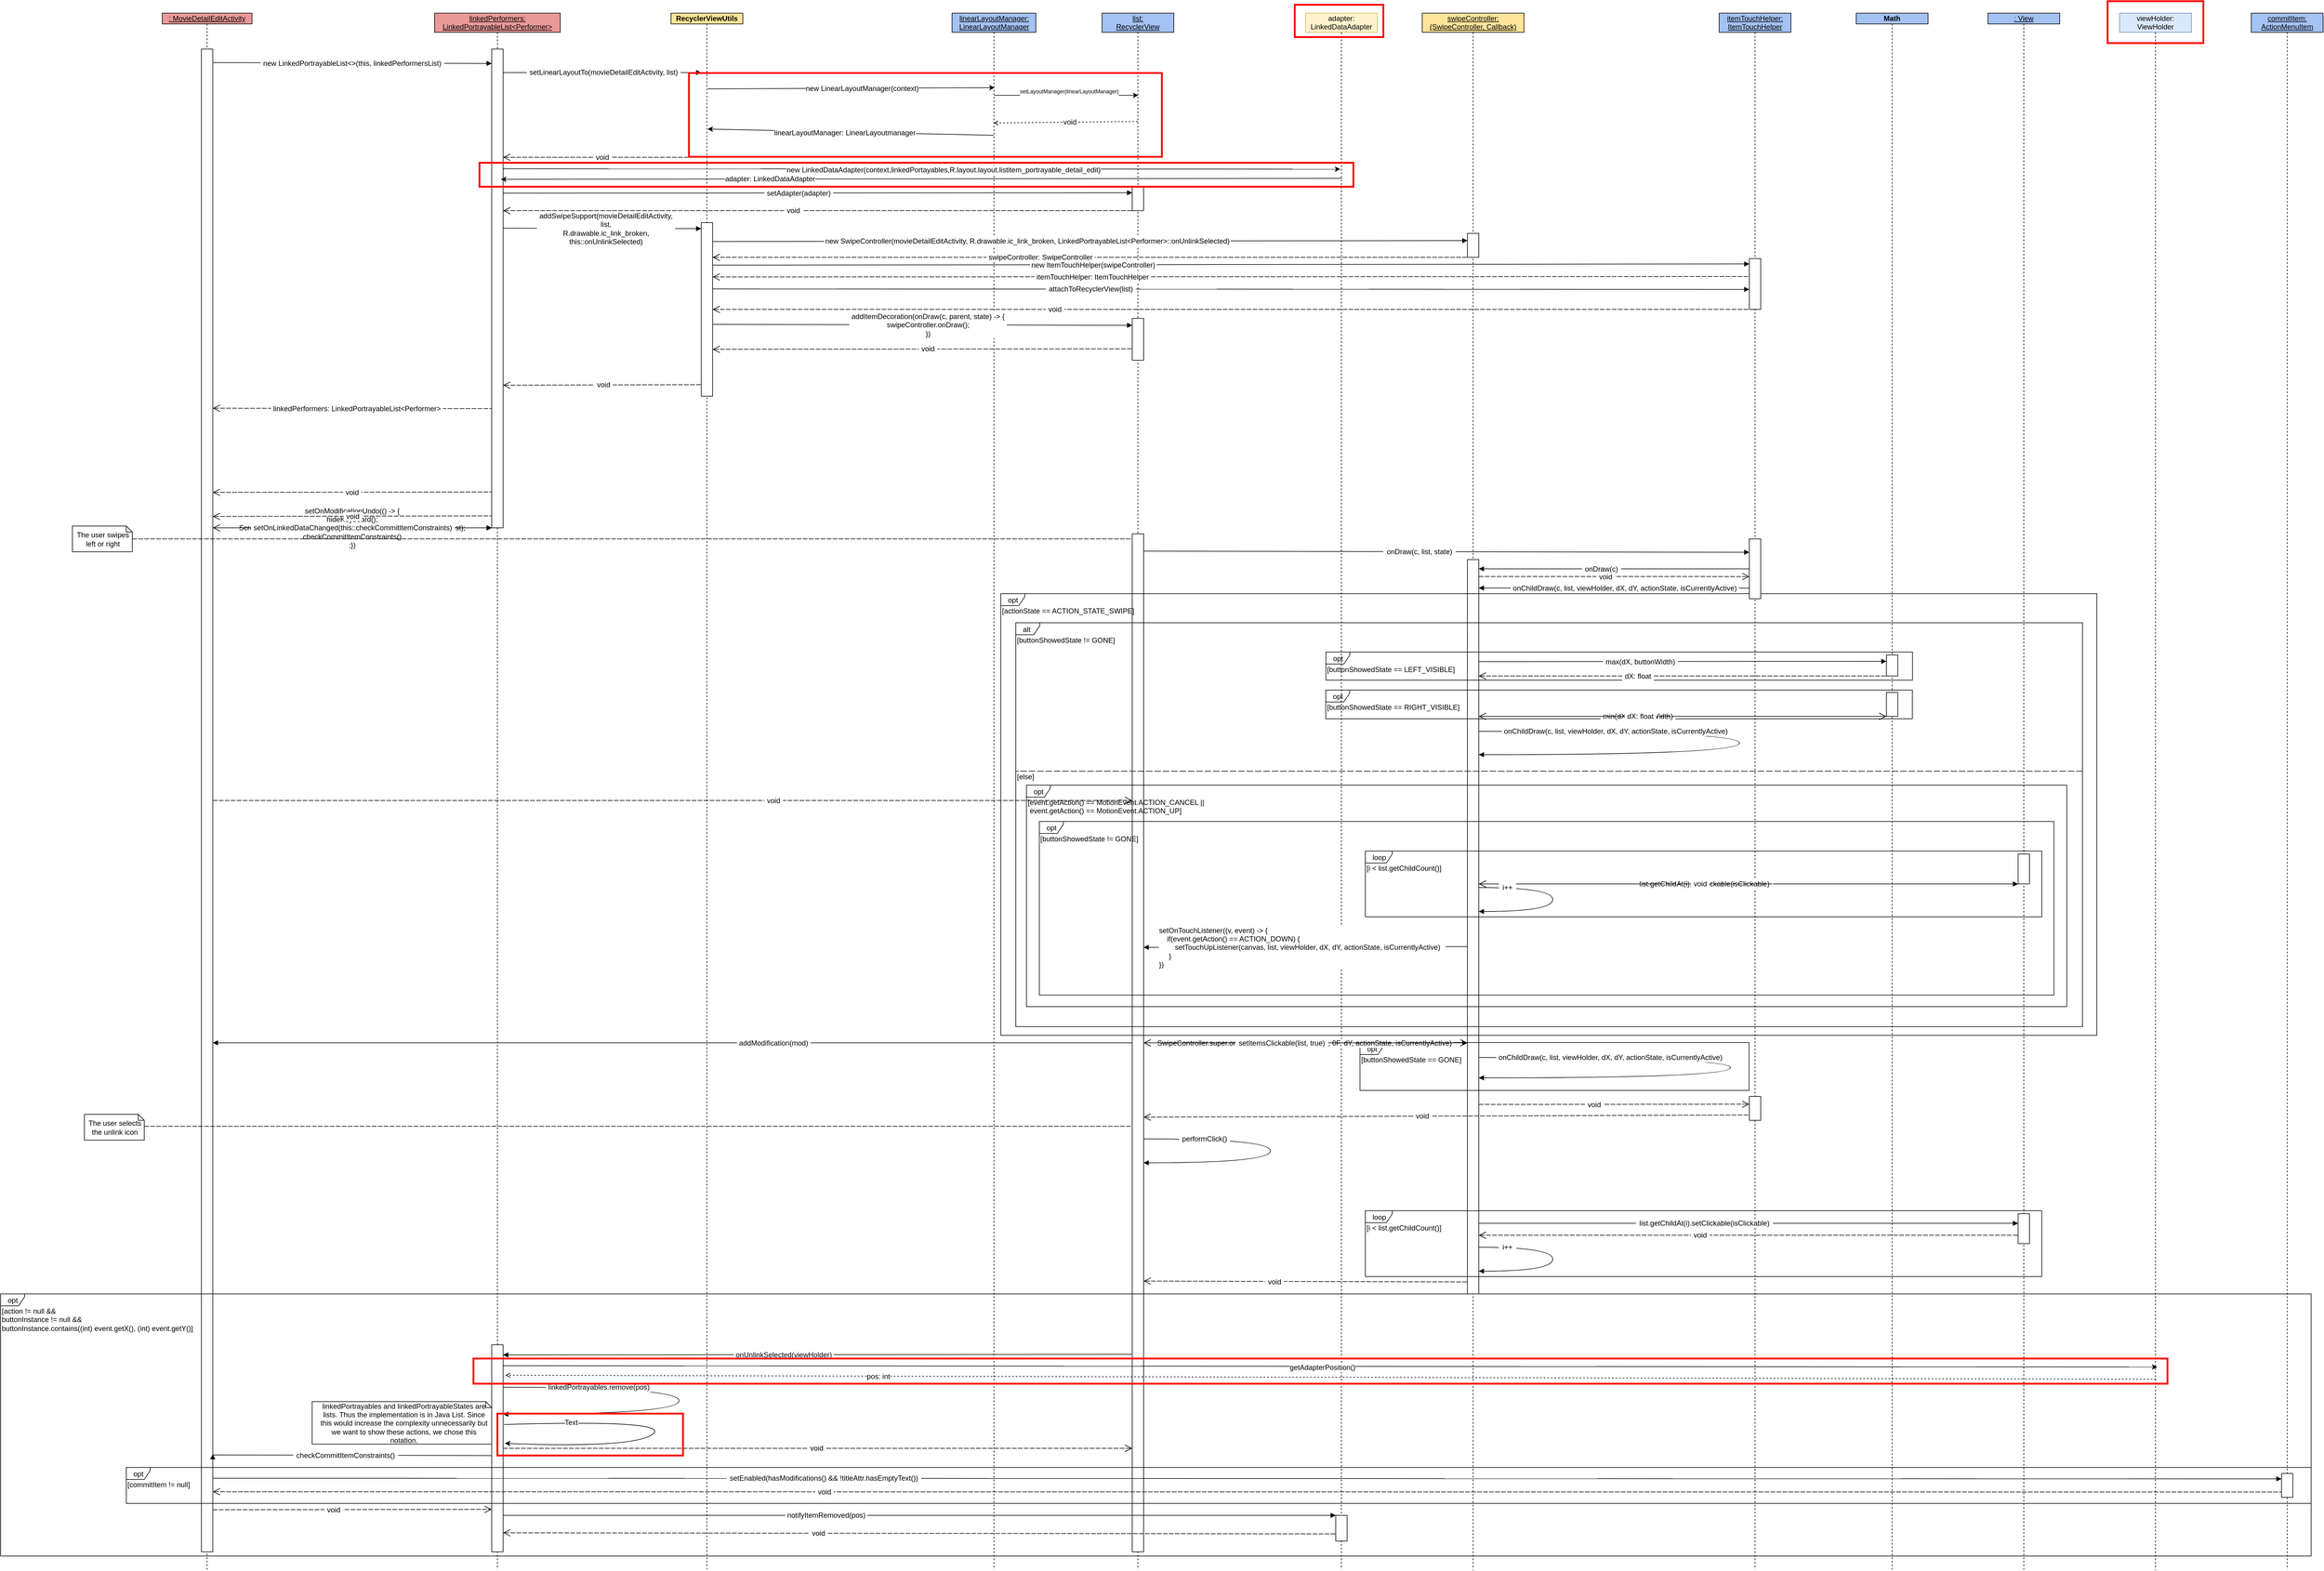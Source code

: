 <mxfile version="12.3.7" type="github" pages="1"><diagram id="Ho_isedv0hftrOhVv8zE" name="Page-1"><mxGraphModel dx="474" dy="230" grid="1" gridSize="10" guides="1" tooltips="1" connect="1" arrows="1" fold="1" page="1" pageScale="1" pageWidth="850" pageHeight="1100" background="#FFFFFF" math="0" shadow="0"><root><mxCell id="0"/><mxCell id="2" value="Layer 0" parent="0"/><mxCell id="3" style="shape=rect;fillColor=none;strokeColor=none;shadow=0;strokeWidth=1;opacity=100.0;gliffyId=53;" parent="2" vertex="1"><mxGeometry x="1870" y="60" width="120" height="2600.5" as="geometry"/></mxCell><mxCell id="4" value="&lt;div style='width: 117.0px;height:auto;word-break: break-word;'&gt;&lt;div align=&quot;center&quot;&gt;&lt;span style=&quot;font-size: 12px; text-decoration: underline; font-weight: normal; font-family: Arial; line-height: 14px;&quot;&gt;list:&lt;/span&gt;&lt;/div&gt;&lt;div align=&quot;center&quot;&gt;&lt;span style=&quot;font-size: 12px; text-decoration: underline; font-weight: normal; font-family: Arial; line-height: 14px;&quot;&gt;RecyclerView&lt;/span&gt;&lt;/div&gt;&lt;/div&gt;" style="shape=rect;shadow=0;strokeWidth=1;fillColor=#a4c2f4;strokeColor=#000000;opacity=100.0;html=1;nl2Br=0;verticalAlign=top;align=center;spacingLeft=0.0;spacingRight=0;spacingTop=-5.0;spacingBottom=2;whiteSpace=wrap;gliffyId=54;" parent="3" vertex="1"><mxGeometry width="120" height="32" as="geometry"/></mxCell><mxCell id="5" style="shape=line;direction=south;dashed=1;shadow=0;strokeWidth=1;fillColor=#a4c2f4;strokeColor=#000000;opacity=100.0;gliffyId=56;" parent="3" vertex="1"><mxGeometry y="32" width="120" height="2568.5" as="geometry"/></mxCell><mxCell id="6" style="shape=rect;shadow=0;strokeWidth=1;fillColor=#FFFFFF;strokeColor=#000000;opacity=100.0;gliffyId=118;" parent="2" vertex="1"><mxGeometry x="1920.5" y="930" width="19" height="1701" as="geometry"/></mxCell><mxCell id="7" style="shape=rect;fillColor=none;strokeColor=none;shadow=0;strokeWidth=1;opacity=100.0;gliffyId=89;" parent="2" vertex="1"><mxGeometry x="2405" y="60" width="170" height="2601.333" as="geometry"/></mxCell><mxCell id="8" value="&lt;div style='width: 167.0px;height:auto;word-break: break-word;'&gt;&lt;div align=&quot;center&quot;&gt;&lt;span style=&quot;font-size: 12px; text-decoration: underline; font-weight: normal; font-family: Arial; line-height: 14px;&quot;&gt;swipeController:&lt;/span&gt;&lt;/div&gt;&lt;div align=&quot;center&quot;&gt;&lt;span style=&quot;font-size: 12px; text-decoration: underline; font-weight: normal; font-family: Arial; line-height: 14px;&quot;&gt;(SwipeController, Callback)&lt;/span&gt;&lt;/div&gt;&lt;/div&gt;" style="shape=rect;shadow=0;strokeWidth=1;fillColor=#ffe599;strokeColor=#000000;opacity=100.0;html=1;nl2Br=0;verticalAlign=top;align=center;spacingLeft=0.0;spacingRight=0;spacingTop=-5.0;spacingBottom=2;whiteSpace=wrap;gliffyId=90;" parent="7" vertex="1"><mxGeometry width="170" height="32" as="geometry"/></mxCell><mxCell id="9" style="shape=line;direction=south;dashed=1;shadow=0;strokeWidth=1;fillColor=#ffe599;strokeColor=#000000;opacity=100.0;gliffyId=92;" parent="7" vertex="1"><mxGeometry y="32" width="170" height="2569.333" as="geometry"/></mxCell><mxCell id="10" style="shape=rect;shadow=0;strokeWidth=1;fillColor=#FFFFFF;strokeColor=#000000;opacity=100.0;gliffyId=125;" parent="2" vertex="1"><mxGeometry x="2480.5" y="973" width="19" height="1227" as="geometry"/></mxCell><mxCell id="11" value="opt" style="shape=umlFrame;align=left;spacingLeft=10l;width=40;height=20;shadow=0;strokeWidth=1;fillColor=none;opacity=100.0;gliffyId=133;" parent="2" vertex="1"><mxGeometry x="1701" y="1030" width="1831" height="738" as="geometry"/></mxCell><mxCell id="12" value="&lt;div style='width: 1828.0px;height:auto;word-break: break-word;'&gt;&lt;div align=&quot;left&quot;&gt;&lt;span style=&quot;font-size: 12px; text-decoration: none; font-weight: normal; font-family: Arial; line-height: 14px;&quot;&gt;[actionState == ACTION_STATE_SWIPE]&lt;/span&gt;&lt;/div&gt;&lt;/div&gt;" style="shape=rect;fillColor=none;strokeColor=none;shadow=0;strokeWidth=1;opacity=100.0;html=1;nl2Br=0;verticalAlign=top;align=left;spacingLeft=0.0;spacingRight=0;spacingTop=-5.0;spacingBottom=2;whiteSpace=wrap;gliffyId=135;" parent="11" vertex="1"><mxGeometry y="20" width="1831" height="718" as="geometry"/></mxCell><mxCell id="13" value="alt" style="shape=umlFrame;align=left;spacingLeft=10l;width=40;height=20;shadow=0;strokeWidth=1;fillColor=none;opacity=100.0;gliffyId=174;" parent="2" vertex="1"><mxGeometry x="1726" y="1078.667" width="1782" height="674.667" as="geometry"/></mxCell><mxCell id="14" value="&lt;div style='width: 1779.0px;height:auto;word-break: break-word;'&gt;&lt;div align=&quot;left&quot;&gt;&lt;span style=&quot;font-size: 12px; text-decoration: none; font-weight: normal; font-family: Arial; line-height: 14px;&quot;&gt;[buttonShowedState != GONE]&lt;/span&gt;&lt;/div&gt;&lt;div align=&quot;left&quot;&gt;&lt;span style=&quot;font-size: 12px; text-decoration: none; font-weight: normal; font-family: Arial; line-height: 14px;&quot;&gt;&amp;nbsp;&lt;/span&gt;&lt;/div&gt;&lt;div align=&quot;left&quot;&gt;&lt;span style=&quot;font-size: 12px; text-decoration: none; font-weight: normal; font-family: Arial; line-height: 14px;&quot;&gt;&amp;nbsp;&lt;/span&gt;&lt;/div&gt;&lt;div align=&quot;left&quot;&gt;&lt;span style=&quot;font-size: 12px; text-decoration: none; font-weight: normal; font-family: Arial; line-height: 14px;&quot;&gt;&amp;nbsp;&lt;/span&gt;&lt;/div&gt;&lt;div align=&quot;left&quot;&gt;&lt;span style=&quot;font-size: 12px; text-decoration: none; font-weight: normal; font-family: Arial; line-height: 14px;&quot;&gt;&amp;nbsp;&lt;/span&gt;&lt;/div&gt;&lt;div align=&quot;left&quot;&gt;&lt;span style=&quot;font-size: 12px; text-decoration: none; font-weight: normal; font-family: Arial; line-height: 14px;&quot;&gt;&amp;nbsp;&lt;/span&gt;&lt;/div&gt;&lt;div align=&quot;left&quot;&gt;&lt;span style=&quot;font-size: 12px; text-decoration: none; font-weight: normal; font-family: Arial; line-height: 14px;&quot;&gt;&amp;nbsp;&lt;/span&gt;&lt;/div&gt;&lt;div align=&quot;left&quot;&gt;&lt;span style=&quot;font-size: 12px; text-decoration: none; font-weight: normal; font-family: Arial; line-height: 14px;&quot;&gt;&amp;nbsp;&lt;/span&gt;&lt;/div&gt;&lt;div align=&quot;left&quot;&gt;&lt;span style=&quot;font-size: 12px; text-decoration: none; font-weight: normal; font-family: Arial; line-height: 14px;&quot;&gt;&amp;nbsp;&lt;/span&gt;&lt;/div&gt;&lt;div align=&quot;left&quot;&gt;&lt;span style=&quot;font-size: 12px; text-decoration: none; font-weight: normal; font-family: Arial; line-height: 14px;&quot;&gt;&amp;nbsp;&lt;/span&gt;&lt;/div&gt;&lt;div align=&quot;left&quot;&gt;&lt;span style=&quot;font-size: 12px; text-decoration: none; font-weight: normal; font-family: Arial; line-height: 14px;&quot;&gt;&amp;nbsp;&lt;/span&gt;&lt;/div&gt;&lt;div align=&quot;left&quot;&gt;&lt;span style=&quot;font-size: 12px; text-decoration: none; font-weight: normal; font-family: Arial; line-height: 14px;&quot;&gt;&amp;nbsp;&lt;/span&gt;&lt;/div&gt;&lt;div align=&quot;left&quot;&gt;&lt;span style=&quot;font-size: 12px; text-decoration: none; font-weight: normal; font-family: Arial; line-height: 14px;&quot;&gt;&amp;nbsp;&lt;/span&gt;&lt;/div&gt;&lt;div align=&quot;left&quot;&gt;&lt;span style=&quot;font-size: 12px; text-decoration: none; font-weight: normal; font-family: Arial; line-height: 14px;&quot;&gt;&amp;nbsp;&lt;/span&gt;&lt;/div&gt;&lt;div align=&quot;left&quot;&gt;&lt;span style=&quot;font-size: 12px; text-decoration: none; font-weight: normal; font-family: Arial; line-height: 14px;&quot;&gt;&amp;nbsp;&lt;/span&gt;&lt;/div&gt;&lt;div align=&quot;left&quot;&gt;&lt;span style=&quot;font-size: 12px; text-decoration: none; font-weight: normal; font-family: Arial; line-height: 14px;&quot;&gt;&amp;nbsp;&lt;/span&gt;&lt;/div&gt;&lt;/div&gt;" style="shape=partialRectangle;top=0;right=0;left=0;fillColor=none;dashed=1;dashPattern=10 4;shadow=0;fixDash=1;strokeWidth=1;strokeColor=#000000;opacity=100.0;html=1;nl2Br=0;verticalAlign=top;align=left;spacingLeft=0.0;spacingRight=0;spacingTop=-5.0;spacingBottom=2;whiteSpace=wrap;gliffyId=176;" parent="13" vertex="1"><mxGeometry y="20" width="1782" height="228" as="geometry"/></mxCell><mxCell id="15" value="&lt;div style='width: 1779.0px;height:auto;word-break: break-word;'&gt;&lt;div align=&quot;left&quot;&gt;&lt;span style=&quot;font-size: 12px; text-decoration: none; font-weight: normal; font-family: Arial; line-height: 14px;&quot;&gt;[else]&lt;/span&gt;&lt;/div&gt;&lt;/div&gt;" style="shape=rect;fillColor=none;strokeColor=none;shadow=1;strokeWidth=2;opacity=100.0;html=1;nl2Br=0;verticalAlign=top;align=left;spacingLeft=0.0;spacingRight=0;spacingTop=-5.0;spacingBottom=2;whiteSpace=wrap;gliffyId=178;" parent="13" vertex="1"><mxGeometry y="248" width="1782" height="426.667" as="geometry"/></mxCell><mxCell id="16" style="shape=rect;fillColor=none;strokeColor=none;shadow=0;strokeWidth=1;opacity=100.0;gliffyId=0;" parent="2" vertex="1"><mxGeometry x="300" y="60" width="150" height="2600.667" as="geometry"/></mxCell><mxCell id="17" value="&lt;div style='width: 147.0px;height:auto;word-break: break-word;'&gt;&lt;div align=&quot;center&quot;&gt;&lt;span style=&quot;font-size: 12px; text-decoration: underline; font-weight: normal; font-family: Arial; line-height: 14px;&quot;&gt;: MovieDetailEditActivity&lt;/span&gt;&lt;/div&gt;&lt;/div&gt;" style="shape=rect;shadow=0;strokeWidth=1;fillColor=#ea9999;strokeColor=#000000;opacity=100.0;html=1;nl2Br=0;verticalAlign=top;align=center;spacingLeft=0.0;spacingRight=0;spacingTop=-5.0;spacingBottom=2;whiteSpace=wrap;gliffyId=1;" parent="16" vertex="1"><mxGeometry width="150" height="18" as="geometry"/></mxCell><mxCell id="18" style="shape=line;direction=south;dashed=1;shadow=0;strokeWidth=1;fillColor=#ea9999;strokeColor=#000000;opacity=100.0;gliffyId=3;" parent="16" vertex="1"><mxGeometry y="18" width="150" height="2582.667" as="geometry"/></mxCell><mxCell id="19" style="shape=rect;fillColor=none;strokeColor=none;shadow=0;strokeWidth=1;opacity=100.0;gliffyId=4;" parent="2" vertex="1"><mxGeometry x="755" y="60" width="210" height="2600.5" as="geometry"/></mxCell><mxCell id="20" value="&lt;div style='width: 207.0px;height:auto;word-break: break-word;'&gt;&lt;div align=&quot;center&quot;&gt;&lt;span style=&quot;font-size: 12px; text-decoration: underline; font-weight: normal; font-family: Arial; line-height: 14px;&quot;&gt;linkedPerformers: &lt;/span&gt;&lt;/div&gt;&lt;div align=&quot;center&quot;&gt;&lt;span style=&quot;font-size: 12px; text-decoration: underline; font-weight: normal; font-family: Arial; line-height: 14px;&quot;&gt;LinkedPortrayableList&amp;lt;Performer&amp;gt;&lt;/span&gt;&lt;/div&gt;&lt;/div&gt;" style="shape=rect;shadow=0;strokeWidth=1;fillColor=#ea9999;strokeColor=#000000;opacity=100.0;html=1;nl2Br=0;verticalAlign=top;align=center;spacingLeft=0.0;spacingRight=0;spacingTop=-5.0;spacingBottom=2;whiteSpace=wrap;gliffyId=5;" parent="19" vertex="1"><mxGeometry width="210" height="32" as="geometry"/></mxCell><mxCell id="21" style="shape=line;direction=south;dashed=1;shadow=0;strokeWidth=1;fillColor=#ea9999;strokeColor=#000000;opacity=100.0;gliffyId=7;" parent="19" vertex="1"><mxGeometry y="32" width="210" height="2568.5" as="geometry"/></mxCell><mxCell id="22" style="shape=rect;shadow=0;strokeWidth=1;fillColor=#FFFFFF;strokeColor=#000000;opacity=100.0;gliffyId=8;" parent="2" vertex="1"><mxGeometry x="365.5" y="120" width="19" height="2511" as="geometry"/></mxCell><mxCell id="23" style="shape=rect;shadow=0;strokeWidth=1;fillColor=#FFFFFF;strokeColor=#000000;opacity=100.0;gliffyId=9;" parent="2" vertex="1"><mxGeometry x="850.5" y="120" width="19" height="800" as="geometry"/></mxCell><mxCell id="24" style="shape=filledEdge;strokeWidth=1;strokeColor=#000000;fillColor=none;startArrow=none;startFill=0;startSize=6;endArrow=block;endFill=1;endSize=6;rounded=0;html=1;nl2Br=0;gliffyId=10;exitX=1.0;exitY=0.009;exitPerimeter=0;entryX=0.0;entryY=0.03;entryPerimeter=0;" parent="2" source="22" target="23" edge="1"><mxGeometry width="100" height="100" relative="1" as="geometry"><Array as="points"><mxPoint x="384.5" y="143"/><mxPoint x="850.5" y="144"/></Array></mxGeometry></mxCell><mxCell id="25" value="&lt;div style='width: 307.083px;height:auto;word-break: break-word;'&gt;&lt;div align=&quot;center&quot;&gt;&lt;span style=&quot;font-size:12px;font-family:Arial; line-height: 0;&quot;&gt;&lt;span style=&quot;line-height: 14px;&quot;&gt;new LinkedPortrayableList&amp;lt;&amp;gt;(this, linkedPerformersList)&lt;/span&gt;&lt;/span&gt;&lt;/div&gt;&lt;/div&gt;" style="text;html=1;nl2Br=0;labelBackgroundColor=#FFFFFF;html=1;nl2Br=0;verticalAlign=middle;align=center;spacingLeft=0.0;spacingRight=0;gliffyId=11;" parent="24" vertex="1"><mxGeometry x="-0.0" relative="1" as="geometry"><mxPoint as="offset"/></mxGeometry></mxCell><mxCell id="26" style="shape=filledEdge;strokeWidth=1;strokeColor=#000000;fillColor=none;startArrow=open;startFill=0;startSize=10;endArrow=none;endFill=0;endSize=6;rounded=0;dashed=1;fixDash=1;dashPattern=8.0 2.0;html=1;nl2Br=0;gliffyId=12;exitX=1.0;exitY=0.239;exitPerimeter=0;entryX=0.0;entryY=0.751;entryPerimeter=0;" parent="2" source="22" target="23" edge="1"><mxGeometry width="100" height="100" relative="1" as="geometry"><Array as="points"><mxPoint x="384.5" y="721"/><mxPoint x="850.5" y="720.803"/></Array></mxGeometry></mxCell><mxCell id="27" value="&lt;div style='width: 287.833px;height:auto;word-break: break-word;'&gt;&lt;div align=&quot;center&quot;&gt;&lt;span style=&quot;font-size:12px;font-family:Arial; line-height: 0;&quot;&gt;&lt;span style=&quot;line-height: 14px;&quot;&gt;linkedPerformers: LinkedPortrayableList&amp;lt;Performer&amp;gt;&lt;/span&gt;&lt;/span&gt;&lt;/div&gt;&lt;/div&gt;" style="text;html=1;nl2Br=0;labelBackgroundColor=#FFFFFF;html=1;nl2Br=0;verticalAlign=middle;align=center;spacingLeft=0.0;spacingRight=0;gliffyId=13;" parent="26" vertex="1"><mxGeometry x="0.034" relative="1" as="geometry"><mxPoint as="offset"/></mxGeometry></mxCell><mxCell id="28" style="shape=filledEdge;strokeWidth=1;strokeColor=#000000;fillColor=none;startArrow=none;startFill=0;startSize=6;endArrow=block;endFill=1;endSize=6;rounded=0;html=1;nl2Br=0;gliffyId=14;edgeStyle=orthogonalEdgeStyle;" parent="2" source="22" target="23" edge="1"><mxGeometry width="100" height="100" relative="1" as="geometry"><Array as="points"><mxPoint x="384.5" y="780.003"/><mxPoint x="850.5" y="780.003"/></Array></mxGeometry></mxCell><mxCell id="29" value="&lt;div style='width: 385.917px;height:auto;word-break: break-word;'&gt;&lt;div align=&quot;center&quot;&gt;&lt;span style=&quot;font-size:12px;font-family:Arial; line-height: 0;&quot;&gt;&lt;span style=&quot;line-height: 14px;&quot;&gt;setOnModificationUndo(() -&amp;gt; {&lt;/span&gt;&lt;/span&gt;&lt;/div&gt;&lt;div align=&quot;center&quot;&gt;&lt;span style=&quot;font-size:12px;font-family:Arial; line-height: 0;&quot;&gt;&lt;span style=&quot;line-height: 14px;&quot;&gt;hideKeyboard();&lt;/span&gt;&lt;/span&gt;&lt;/div&gt;&lt;div align=&quot;center&quot;&gt;&lt;span style=&quot;font-size:12px;font-family:Arial; line-height: 0;&quot;&gt;&lt;span style=&quot;line-height: 14px;&quot;&gt;ScrollViewUtils.scrollToViewIfNeeded(scrollView, linkedPerformersList);&lt;/span&gt;&lt;/span&gt;&lt;/div&gt;&lt;div align=&quot;center&quot;&gt;&lt;span style=&quot;font-size:12px;font-family:Arial; line-height: 0;&quot;&gt;&lt;span style=&quot;line-height: 14px;&quot;&gt;checkCommitItemConstraints()&lt;/span&gt;&lt;/span&gt;&lt;/div&gt;&lt;div align=&quot;center&quot;&gt;&lt;span style=&quot;font-size:12px;font-family:Arial; line-height: 0;&quot;&gt;&lt;span style=&quot;line-height: 14px;&quot;&gt;;})&lt;/span&gt;&lt;/span&gt;&lt;/div&gt;&lt;/div&gt;" style="text;html=1;nl2Br=0;labelBackgroundColor=#FFFFFF;html=1;nl2Br=0;verticalAlign=middle;align=center;spacingLeft=0.0;spacingRight=0;gliffyId=15;" parent="28" vertex="1"><mxGeometry x="-0.004" relative="1" as="geometry"><mxPoint as="offset"/></mxGeometry></mxCell><mxCell id="30" style="shape=filledEdge;strokeWidth=1;strokeColor=#000000;fillColor=none;startArrow=open;startFill=0;startSize=10;endArrow=none;endFill=0;endSize=6;rounded=0;dashed=1;fixDash=1;dashPattern=8.0 2.0;html=1;nl2Br=0;gliffyId=17;edgeStyle=orthogonalEdgeStyle;" parent="2" source="22" target="23" edge="1"><mxGeometry width="100" height="100" relative="1" as="geometry"><Array as="points"><mxPoint x="384.5" y="820.803"/><mxPoint x="850.5" y="820.803"/></Array></mxGeometry></mxCell><mxCell id="31" value="&lt;div style='width: 31.167px;height:auto;word-break: break-word;'&gt;&lt;div align=&quot;center&quot;&gt;&lt;span style=&quot;font-size:12px;font-family:Arial; line-height: 0;&quot;&gt;&lt;span style=&quot;line-height: 14px;&quot;&gt;void&lt;/span&gt;&lt;/span&gt;&lt;/div&gt;&lt;/div&gt;" style="text;html=1;nl2Br=0;labelBackgroundColor=#FFFFFF;html=1;nl2Br=0;verticalAlign=middle;align=center;spacingLeft=0.0;spacingRight=0;gliffyId=18;" parent="30" vertex="1"><mxGeometry relative="1" as="geometry"><mxPoint as="offset"/></mxGeometry></mxCell><mxCell id="32" style="shape=filledEdge;strokeWidth=1;strokeColor=#000000;fillColor=none;startArrow=none;startFill=0;startSize=6;endArrow=block;endFill=1;endSize=6;rounded=0;html=1;nl2Br=0;gliffyId=19;edgeStyle=orthogonalEdgeStyle;" parent="2" source="22" target="23" edge="1"><mxGeometry width="100" height="100" relative="1" as="geometry"><Array as="points"><mxPoint x="384.5" y="842.403"/><mxPoint x="850.5" y="842.403"/></Array></mxGeometry></mxCell><mxCell id="33" value="&lt;div style='width: 228.25px;height:auto;word-break: break-word;'&gt;&lt;div align=&quot;center&quot;&gt;&lt;span style=&quot;font-size:12px;font-family:Arial; line-height: 0;&quot;&gt;&lt;span style=&quot;line-height: 14px;&quot;&gt;setAddModification(this::addModification)&lt;/span&gt;&lt;/span&gt;&lt;/div&gt;&lt;/div&gt;" style="text;html=1;nl2Br=0;labelBackgroundColor=#FFFFFF;html=1;nl2Br=0;verticalAlign=middle;align=center;spacingLeft=0.0;spacingRight=0;gliffyId=20;" parent="32" vertex="1"><mxGeometry x="-0.069" relative="1" as="geometry"><mxPoint as="offset"/></mxGeometry></mxCell><mxCell id="34" style="shape=filledEdge;strokeWidth=1;strokeColor=#000000;fillColor=none;startArrow=open;startFill=0;startSize=10;endArrow=none;endFill=0;endSize=6;rounded=0;dashed=1;fixDash=1;dashPattern=8.0 2.0;html=1;nl2Br=0;gliffyId=21;exitX=1.0;exitY=0.295;exitPerimeter=0;entryX=0.0;entryY=0.925;entryPerimeter=0;" parent="2" source="22" target="23" edge="1"><mxGeometry width="100" height="100" relative="1" as="geometry"><Array as="points"><mxPoint x="384.5" y="860.803"/><mxPoint x="850.5" y="860.003"/></Array></mxGeometry></mxCell><mxCell id="35" value="&lt;div style='width: 31.167px;height:auto;word-break: break-word;'&gt;&lt;div align=&quot;center&quot;&gt;&lt;span style=&quot;font-size:12px;font-family:Arial; line-height: 0;&quot;&gt;&lt;span style=&quot;line-height: 14px;&quot;&gt;void&lt;/span&gt;&lt;/span&gt;&lt;/div&gt;&lt;/div&gt;" style="text;html=1;nl2Br=0;labelBackgroundColor=#FFFFFF;html=1;nl2Br=0;verticalAlign=middle;align=center;spacingLeft=0.0;spacingRight=0;gliffyId=22;" parent="34" vertex="1"><mxGeometry x="-0.004" relative="1" as="geometry"><mxPoint as="offset"/></mxGeometry></mxCell><mxCell id="36" style="shape=filledEdge;strokeWidth=1;strokeColor=#000000;fillColor=none;startArrow=none;startFill=0;startSize=6;endArrow=block;endFill=1;endSize=6;rounded=0;html=1;nl2Br=0;gliffyId=23;edgeStyle=orthogonalEdgeStyle;" parent="2" source="22" target="23" edge="1"><mxGeometry width="100" height="100" relative="1" as="geometry"><Array as="points"><mxPoint x="384.5" y="879.803"/><mxPoint x="850.5" y="879.803"/></Array></mxGeometry></mxCell><mxCell id="37" value="&lt;div style='width: 340.083px;height:auto;word-break: break-word;'&gt;&lt;div align=&quot;center&quot;&gt;&lt;span style=&quot;font-size:12px;font-family:Arial; line-height: 0;&quot;&gt;&lt;span style=&quot;line-height: 14px;&quot;&gt;setOnLinkedDataChanged(this::checkCommitItemConstraints)&lt;/span&gt;&lt;/span&gt;&lt;/div&gt;&lt;/div&gt;" style="text;html=1;nl2Br=0;labelBackgroundColor=#FFFFFF;html=1;nl2Br=0;verticalAlign=middle;align=center;spacingLeft=0.0;spacingRight=0;gliffyId=25;" parent="36" vertex="1"><mxGeometry relative="1" as="geometry"><mxPoint as="offset"/></mxGeometry></mxCell><mxCell id="38" style="shape=filledEdge;strokeWidth=1;strokeColor=#000000;fillColor=none;startArrow=open;startFill=0;startSize=10;endArrow=none;endFill=0;endSize=6;rounded=0;dashed=1;fixDash=1;dashPattern=8.0 2.0;html=1;nl2Br=0;gliffyId=26;exitX=1.0;exitY=0.311;exitPerimeter=0;entryX=0.0;entryY=0.975;entryPerimeter=0;" parent="2" source="22" target="23" edge="1"><mxGeometry width="100" height="100" relative="1" as="geometry"><Array as="points"><mxPoint x="384.5" y="900.803"/><mxPoint x="850.5" y="900.003"/></Array></mxGeometry></mxCell><mxCell id="39" value="&lt;div style='width: 31.167px;height:auto;word-break: break-word;'&gt;&lt;div align=&quot;center&quot;&gt;&lt;span style=&quot;font-size:12px;font-family:Arial; line-height: 0;&quot;&gt;&lt;span style=&quot;line-height: 14px;&quot;&gt;void&lt;/span&gt;&lt;/span&gt;&lt;/div&gt;&lt;/div&gt;" style="text;html=1;nl2Br=0;labelBackgroundColor=#FFFFFF;html=1;nl2Br=0;verticalAlign=middle;align=center;spacingLeft=0.0;spacingRight=0;gliffyId=27;" parent="38" vertex="1"><mxGeometry x="-0.0" relative="1" as="geometry"><mxPoint as="offset"/></mxGeometry></mxCell><mxCell id="40" style="shape=rect;fillColor=none;strokeColor=none;shadow=0;strokeWidth=1;opacity=100.0;gliffyId=30;" parent="2" vertex="1"><mxGeometry x="1150" y="60" width="120" height="2600.25" as="geometry"/></mxCell><mxCell id="41" value="&lt;div style='width: 117.0px;height:auto;word-break: break-word;'&gt;&lt;div align=&quot;center&quot;&gt;&lt;span style=&quot;font-size: 12px; font-weight: bold; font-family: Arial; line-height: 14px;&quot;&gt;RecyclerViewUtils&lt;/span&gt;&lt;/div&gt;&lt;/div&gt;" style="shape=rect;shadow=0;strokeWidth=1;fillColor=#ffe599;strokeColor=#000000;opacity=100.0;html=1;nl2Br=0;verticalAlign=top;align=center;spacingLeft=0.0;spacingRight=0;spacingTop=-5.0;spacingBottom=2;whiteSpace=wrap;gliffyId=31;" parent="40" vertex="1"><mxGeometry width="120" height="18" as="geometry"/></mxCell><mxCell id="42" style="shape=line;direction=south;dashed=1;shadow=0;strokeWidth=1;fillColor=#ffe599;strokeColor=#000000;opacity=100.0;gliffyId=33;" parent="40" vertex="1"><mxGeometry y="18" width="120" height="2582.25" as="geometry"/></mxCell><mxCell id="43" style="shape=filledEdge;strokeWidth=1;strokeColor=#000000;fillColor=none;startArrow=none;startFill=0;startSize=6;endArrow=block;endFill=1;endSize=6;rounded=0;html=1;nl2Br=0;gliffyId=34;edgeStyle=orthogonalEdgeStyle;" parent="2" source="23" edge="1"><mxGeometry width="100" height="100" relative="1" as="geometry"><mxPoint x="1200.5" y="159.203" as="targetPoint"/><Array as="points"><mxPoint x="869.5" y="159.203"/></Array></mxGeometry></mxCell><mxCell id="44" value="&lt;div style='width: 256.667px;height:auto;word-break: break-word;'&gt;&lt;div align=&quot;center&quot;&gt;&lt;span style=&quot;font-size:12px;font-family:Arial; line-height: 0;&quot;&gt;&lt;span style=&quot;line-height: 14px;&quot;&gt;setLinearLayoutTo(movieDetailEditActivity, list)&lt;/span&gt;&lt;/span&gt;&lt;/div&gt;&lt;/div&gt;" style="text;html=1;nl2Br=0;labelBackgroundColor=#FFFFFF;html=1;nl2Br=0;verticalAlign=middle;align=center;spacingLeft=0.0;spacingRight=0;gliffyId=36;" parent="43" vertex="1"><mxGeometry x="0.009" relative="1" as="geometry"><mxPoint as="offset"/></mxGeometry></mxCell><mxCell id="45" style="shape=rect;fillColor=none;strokeColor=none;shadow=0;strokeWidth=1;opacity=100.0;gliffyId=37;" parent="2" vertex="1"><mxGeometry x="1619.5" y="60" width="140" height="2600.5" as="geometry"/></mxCell><mxCell id="46" value="&lt;div style='width: 137.0px;height:auto;word-break: break-word;'&gt;&lt;div align=&quot;center&quot;&gt;&lt;span style=&quot;font-size: 12px; text-decoration: underline; font-weight: normal; font-family: Arial; line-height: 14px;&quot;&gt;linearLayoutManager: LinearLayoutManager&lt;/span&gt;&lt;/div&gt;&lt;/div&gt;" style="shape=rect;shadow=0;strokeWidth=1;fillColor=#a4c2f4;strokeColor=#000000;opacity=100.0;html=1;nl2Br=0;verticalAlign=top;align=center;spacingLeft=0.0;spacingRight=0;spacingTop=-5.0;spacingBottom=2;whiteSpace=wrap;gliffyId=38;" parent="45" vertex="1"><mxGeometry width="140" height="32" as="geometry"/></mxCell><mxCell id="47" style="shape=line;direction=south;dashed=1;shadow=0;strokeWidth=1;fillColor=#a4c2f4;strokeColor=#000000;opacity=100.0;gliffyId=40;" parent="45" vertex="1"><mxGeometry y="32" width="140" height="2568.5" as="geometry"/></mxCell><mxCell id="48" style="shape=filledEdge;strokeWidth=1;strokeColor=#000000;fillColor=none;startArrow=open;startFill=0;startSize=10;endArrow=none;endFill=0;endSize=6;rounded=0;dashed=1;fixDash=1;dashPattern=8.0 2.0;html=1;nl2Br=0;gliffyId=63;edgeStyle=orthogonalEdgeStyle;" parent="2" source="23" edge="1"><mxGeometry width="100" height="100" relative="1" as="geometry"><mxPoint x="1200.5" y="300.803" as="targetPoint"/><Array as="points"><mxPoint x="869.5" y="300.803"/></Array></mxGeometry></mxCell><mxCell id="49" value="&lt;div style='width: 31.167px;height:auto;word-break: break-word;'&gt;&lt;div align=&quot;center&quot;&gt;&lt;span style=&quot;font-size:12px;font-family:Arial; line-height: 0;&quot;&gt;&lt;span style=&quot;line-height: 14px;&quot;&gt;void&lt;/span&gt;&lt;/span&gt;&lt;/div&gt;&lt;/div&gt;" style="text;html=1;nl2Br=0;labelBackgroundColor=#FFFFFF;html=1;nl2Br=0;verticalAlign=middle;align=center;spacingLeft=0.0;spacingRight=0;gliffyId=64;" parent="48" vertex="1"><mxGeometry x="-0.003" relative="1" as="geometry"><mxPoint as="offset"/></mxGeometry></mxCell><mxCell id="50" style="shape=rect;fillColor=none;strokeColor=none;shadow=0;strokeWidth=1;opacity=100.0;gliffyId=67;" parent="2" vertex="1"><mxGeometry x="2210" y="60" width="120" height="2600.5" as="geometry"/></mxCell><mxCell id="51" value="&lt;div&gt;adapter:&lt;/div&gt;&lt;div&gt;LinkedDataAdapter&lt;br&gt;&lt;/div&gt;" style="shape=rect;shadow=0;strokeWidth=1;fillColor=#fff2cc;strokeColor=#d6b656;opacity=100.0;html=1;nl2Br=0;verticalAlign=top;align=center;spacingLeft=0.0;spacingRight=0;spacingTop=-5.0;spacingBottom=2;whiteSpace=wrap;gliffyId=68;" parent="50" vertex="1"><mxGeometry width="120" height="32" as="geometry"/></mxCell><mxCell id="52" style="shape=line;direction=south;dashed=1;shadow=0;strokeWidth=1;fillColor=#ffffff;strokeColor=#000000;opacity=100.0;gliffyId=70;" parent="50" vertex="1"><mxGeometry y="32" width="120" height="2568.5" as="geometry"/></mxCell><mxCell id="53" style="shape=rect;shadow=0;strokeWidth=1;fillColor=#FFFFFF;strokeColor=#000000;opacity=100.0;gliffyId=76;" parent="2" vertex="1"><mxGeometry x="1920.5" y="350" width="19" height="40" as="geometry"/></mxCell><mxCell id="54" style="shape=filledEdge;strokeWidth=1;strokeColor=#000000;fillColor=none;startArrow=none;startFill=0;startSize=6;endArrow=block;endFill=1;endSize=6;rounded=0;html=1;nl2Br=0;gliffyId=77;exitX=1.0;exitY=0.301;exitPerimeter=0;entryX=0.0;entryY=0.25;entryPerimeter=0;" parent="2" source="23" target="53" edge="1"><mxGeometry width="100" height="100" relative="1" as="geometry"><Array as="points"><mxPoint x="869.5" y="360.803"/><mxPoint x="1920.5" y="360"/></Array></mxGeometry></mxCell><mxCell id="55" value="&lt;div style='width: 115.5px;height:auto;word-break: break-word;'&gt;&lt;div align=&quot;center&quot;&gt;&lt;span style=&quot;font-size:12px;font-family:Arial; line-height: 0;&quot;&gt;&lt;span style=&quot;line-height: 14px;&quot;&gt;setAdapter(adapter)&lt;/span&gt;&lt;/span&gt;&lt;/div&gt;&lt;/div&gt;" style="text;html=1;nl2Br=0;labelBackgroundColor=#FFFFFF;html=1;nl2Br=0;verticalAlign=middle;align=center;spacingLeft=0.0;spacingRight=0;gliffyId=78;" parent="54" vertex="1"><mxGeometry x="-0.062" relative="1" as="geometry"><mxPoint as="offset"/></mxGeometry></mxCell><mxCell id="56" style="shape=filledEdge;strokeWidth=1;strokeColor=#000000;fillColor=none;startArrow=open;startFill=0;startSize=10;endArrow=none;endFill=0;endSize=6;rounded=0;dashed=1;fixDash=1;dashPattern=8.0 2.0;html=1;nl2Br=0;gliffyId=79;edgeStyle=orthogonalEdgeStyle;" parent="2" source="23" target="53" edge="1"><mxGeometry width="100" height="100" relative="1" as="geometry"><Array as="points"><mxPoint x="869.5" y="379.203"/><mxPoint x="1920.5" y="379.203"/></Array></mxGeometry></mxCell><mxCell id="57" value="&lt;div style='width: 31.167px;height:auto;word-break: break-word;'&gt;&lt;div align=&quot;center&quot;&gt;&lt;span style=&quot;font-size:12px;font-family:Arial; line-height: 0;&quot;&gt;&lt;span style=&quot;line-height: 14px;&quot;&gt;void&lt;/span&gt;&lt;/span&gt;&lt;/div&gt;&lt;/div&gt;" style="text;html=1;nl2Br=0;labelBackgroundColor=#FFFFFF;html=1;nl2Br=0;verticalAlign=middle;align=center;spacingLeft=0.0;spacingRight=0;gliffyId=80;" parent="56" vertex="1"><mxGeometry x="-0.079" relative="1" as="geometry"><mxPoint as="offset"/></mxGeometry></mxCell><mxCell id="58" style="shape=rect;shadow=0;strokeWidth=1;fillColor=#FFFFFF;strokeColor=#000000;opacity=100.0;gliffyId=82;" parent="2" vertex="1"><mxGeometry x="1200.5" y="410" width="19" height="290" as="geometry"/></mxCell><mxCell id="59" style="shape=filledEdge;strokeWidth=1;strokeColor=#000000;fillColor=none;startArrow=none;startFill=0;startSize=6;endArrow=block;endFill=1;endSize=6;rounded=0;html=1;nl2Br=0;gliffyId=83;exitX=1.0;exitY=0.374;exitPerimeter=0;entryX=0.0;entryY=0.034;entryPerimeter=0;" parent="2" source="23" target="58" edge="1"><mxGeometry width="100" height="100" relative="1" as="geometry"><Array as="points"><mxPoint x="869.5" y="419.203"/><mxPoint x="1200.5" y="420.003"/></Array></mxGeometry></mxCell><mxCell id="60" value="&lt;div style='width: 230.083px;height:auto;word-break: break-word;'&gt;&lt;div align=&quot;center&quot;&gt;&lt;span style=&quot;font-size:12px;font-family:Arial; line-height: 0;&quot;&gt;&lt;span style=&quot;line-height: 14px;&quot;&gt;addSwipeSupport(movieDetailEditActivity,&lt;/span&gt;&lt;/span&gt;&lt;/div&gt;&lt;div align=&quot;center&quot;&gt;&lt;span style=&quot;font-size:12px;font-family:Arial; line-height: 0;&quot;&gt;&lt;span style=&quot;line-height: 14px;&quot;&gt; list,&lt;/span&gt;&lt;/span&gt;&lt;/div&gt;&lt;div align=&quot;center&quot;&gt;&lt;span style=&quot;font-size:12px;font-family:Arial; line-height: 0;&quot;&gt;&lt;span style=&quot;line-height: 14px;&quot;&gt; R.drawable.ic_link_broken, &lt;/span&gt;&lt;/span&gt;&lt;/div&gt;&lt;div align=&quot;center&quot;&gt;&lt;span style=&quot;font-size:12px;font-family:Arial; line-height: 0;&quot;&gt;&lt;span style=&quot;line-height: 14px;&quot;&gt;this::onUnlinkSelected)&lt;/span&gt;&lt;/span&gt;&lt;/div&gt;&lt;/div&gt;" style="text;html=1;nl2Br=0;labelBackgroundColor=#FFFFFF;html=1;nl2Br=0;verticalAlign=middle;align=center;spacingLeft=0.0;spacingRight=0;gliffyId=84;" parent="59" vertex="1"><mxGeometry x="0.033" relative="1" as="geometry"><mxPoint as="offset"/></mxGeometry></mxCell><mxCell id="61" style="shape=filledEdge;strokeWidth=1;strokeColor=#000000;fillColor=none;startArrow=open;startFill=0;startSize=10;endArrow=none;endFill=0;endSize=6;rounded=0;dashed=1;fixDash=1;dashPattern=8.0 2.0;html=1;nl2Br=0;gliffyId=85;exitX=1.0;exitY=0.702;exitPerimeter=0;entryX=0.0;entryY=0.934;entryPerimeter=0;" parent="2" source="23" target="58" edge="1"><mxGeometry width="100" height="100" relative="1" as="geometry"><Array as="points"><mxPoint x="869.5" y="681.6"/><mxPoint x="1200.5" y="680.803"/></Array></mxGeometry></mxCell><mxCell id="62" value="&lt;div style='width: 31.167px;height:auto;word-break: break-word;'&gt;&lt;div align=&quot;center&quot;&gt;&lt;span style=&quot;font-size:12px;font-family:Arial; line-height: 0;&quot;&gt;&lt;span style=&quot;line-height: 14px;&quot;&gt;void&lt;/span&gt;&lt;/span&gt;&lt;/div&gt;&lt;/div&gt;" style="text;html=1;nl2Br=0;labelBackgroundColor=#FFFFFF;html=1;nl2Br=0;verticalAlign=middle;align=center;spacingLeft=0.0;spacingRight=0;gliffyId=88;" parent="61" vertex="1"><mxGeometry x="0.009" relative="1" as="geometry"><mxPoint as="offset"/></mxGeometry></mxCell><mxCell id="63" style="shape=rect;shadow=0;strokeWidth=1;fillColor=#FFFFFF;strokeColor=#000000;opacity=100.0;gliffyId=93;" parent="2" vertex="1"><mxGeometry x="2480.5" y="428" width="19" height="40" as="geometry"/></mxCell><mxCell id="64" style="shape=filledEdge;strokeWidth=1;strokeColor=#000000;fillColor=none;startArrow=none;startFill=0;startSize=6;endArrow=block;endFill=1;endSize=6;rounded=0;html=1;nl2Br=0;gliffyId=94;exitX=1.0;exitY=0.109;exitPerimeter=0;entryX=0.0;entryY=0.3;entryPerimeter=0;" parent="2" source="58" target="63" edge="1"><mxGeometry width="100" height="100" relative="1" as="geometry"><Array as="points"><mxPoint x="1219.5" y="441.603"/><mxPoint x="2480.5" y="440.003"/></Array></mxGeometry></mxCell><mxCell id="65" value="&lt;div style='width: 678.333px;height:auto;word-break: break-word;'&gt;&lt;div align=&quot;center&quot;&gt;&lt;span style=&quot;font-size:12px;font-family:Arial; line-height: 0;&quot;&gt;&lt;span style=&quot;line-height: 14px;&quot;&gt;new SwipeController(movieDetailEditActivity, R.drawable.ic_link_broken, LinkedPortrayableList&amp;lt;Performer&amp;gt;::onUnlinkSelected)&lt;/span&gt;&lt;/span&gt;&lt;/div&gt;&lt;/div&gt;" style="text;html=1;nl2Br=0;labelBackgroundColor=#FFFFFF;html=1;nl2Br=0;verticalAlign=middle;align=center;spacingLeft=0.0;spacingRight=0;gliffyId=95;" parent="64" vertex="1"><mxGeometry x="-0.167" relative="1" as="geometry"><mxPoint as="offset"/></mxGeometry></mxCell><mxCell id="66" style="shape=filledEdge;strokeWidth=1;strokeColor=#000000;fillColor=none;startArrow=open;startFill=0;startSize=10;endArrow=none;endFill=0;endSize=6;rounded=0;dashed=1;fixDash=1;dashPattern=8.0 2.0;html=1;nl2Br=0;gliffyId=96;edgeStyle=orthogonalEdgeStyle;" parent="2" source="58" target="63" edge="1"><mxGeometry width="100" height="100" relative="1" as="geometry"><Array as="points"><mxPoint x="1219.5" y="459.352"/><mxPoint x="2480.5" y="459.352"/></Array></mxGeometry></mxCell><mxCell id="67" value="&lt;div style='width: 181.5px;height:auto;word-break: break-word;'&gt;&lt;div align=&quot;center&quot;&gt;&lt;span style=&quot;font-size:12px;font-family:Arial; line-height: 0;&quot;&gt;&lt;span style=&quot;line-height: 14px;&quot;&gt;swipeController: SwipeController&lt;/span&gt;&lt;/span&gt;&lt;/div&gt;&lt;/div&gt;" style="text;html=1;nl2Br=0;labelBackgroundColor=#FFFFFF;html=1;nl2Br=0;verticalAlign=middle;align=center;spacingLeft=0.0;spacingRight=0;gliffyId=97;" parent="66" vertex="1"><mxGeometry x="-0.132" relative="1" as="geometry"><mxPoint as="offset"/></mxGeometry></mxCell><mxCell id="68" style="shape=rect;fillColor=none;strokeColor=none;shadow=0;strokeWidth=1;opacity=100.0;gliffyId=98;" parent="2" vertex="1"><mxGeometry x="2901" y="60" width="120" height="2600.5" as="geometry"/></mxCell><mxCell id="69" value="&lt;div style='width: 117.0px;height:auto;word-break: break-word;'&gt;&lt;div align=&quot;center&quot;&gt;&lt;span style=&quot;font-size: 12px; text-decoration: underline; font-weight: normal; font-family: Arial; line-height: 14px;&quot;&gt;itemTouchHelper:&lt;/span&gt;&lt;/div&gt;&lt;div align=&quot;center&quot;&gt;&lt;span style=&quot;font-size: 12px; text-decoration: underline; font-weight: normal; font-family: Arial; line-height: 14px;&quot;&gt;ItemTouchHelper&lt;/span&gt;&lt;/div&gt;&lt;/div&gt;" style="shape=rect;shadow=0;strokeWidth=1;fillColor=#a4c2f4;strokeColor=#000000;opacity=100.0;html=1;nl2Br=0;verticalAlign=top;align=center;spacingLeft=0.0;spacingRight=0;spacingTop=-5.0;spacingBottom=2;whiteSpace=wrap;gliffyId=99;" parent="68" vertex="1"><mxGeometry width="120" height="32" as="geometry"/></mxCell><mxCell id="70" style="shape=line;direction=south;dashed=1;shadow=0;strokeWidth=1;fillColor=#a4c2f4;strokeColor=#000000;opacity=100.0;gliffyId=101;" parent="68" vertex="1"><mxGeometry y="32" width="120" height="2568.5" as="geometry"/></mxCell><mxCell id="71" style="shape=rect;shadow=0;strokeWidth=1;fillColor=#FFFFFF;strokeColor=#000000;opacity=100.0;gliffyId=102;" parent="2" vertex="1"><mxGeometry x="2951.5" y="470" width="19" height="85" as="geometry"/></mxCell><mxCell id="72" style="shape=filledEdge;strokeWidth=1;strokeColor=#000000;fillColor=none;startArrow=none;startFill=0;startSize=6;endArrow=block;endFill=1;endSize=6;rounded=0;html=1;nl2Br=0;gliffyId=103;exitX=1.0;exitY=0.245;exitPerimeter=0;entryX=0.0;entryY=0.106;entryPerimeter=0;" parent="2" source="58" target="71" edge="1"><mxGeometry width="100" height="100" relative="1" as="geometry"><Array as="points"><mxPoint x="1219.5" y="481"/><mxPoint x="2951.5" y="479.004"/></Array></mxGeometry></mxCell><mxCell id="73" value="&lt;div style='width: 211.75px;height:auto;word-break: break-word;'&gt;&lt;div align=&quot;center&quot;&gt;&lt;span style=&quot;font-size:12px;font-family:Arial; line-height: 0;&quot;&gt;&lt;span style=&quot;line-height: 14px;&quot;&gt;new ItemTouchHelper(swipeController)&lt;/span&gt;&lt;/span&gt;&lt;/div&gt;&lt;/div&gt;" style="text;html=1;nl2Br=0;labelBackgroundColor=#FFFFFF;html=1;nl2Br=0;verticalAlign=middle;align=center;spacingLeft=0.0;spacingRight=0;gliffyId=104;" parent="72" vertex="1"><mxGeometry x="-0.267" relative="1" as="geometry"><mxPoint as="offset"/></mxGeometry></mxCell><mxCell id="74" style="shape=filledEdge;strokeWidth=1;strokeColor=#000000;fillColor=none;startArrow=open;startFill=0;startSize=10;endArrow=none;endFill=0;endSize=6;rounded=0;dashed=1;fixDash=1;dashPattern=8.0 2.0;html=1;nl2Br=0;gliffyId=105;exitX=1.0;exitY=0.313;exitPerimeter=0;entryX=0.0;entryY=0.353;entryPerimeter=0;" parent="2" source="58" target="71" edge="1"><mxGeometry width="100" height="100" relative="1" as="geometry"><Array as="points"><mxPoint x="1219.5" y="500.803"/><mxPoint x="2951.5" y="500.003"/></Array></mxGeometry></mxCell><mxCell id="75" value="&lt;div style='width: 194.333px;height:auto;word-break: break-word;'&gt;&lt;div align=&quot;center&quot;&gt;&lt;span style=&quot;font-size:12px;font-family:Arial; line-height: 0;&quot;&gt;&lt;span style=&quot;line-height: 14px;&quot;&gt;itemTouchHelper: ItemTouchHelper&lt;/span&gt;&lt;/span&gt;&lt;/div&gt;&lt;/div&gt;" style="text;html=1;nl2Br=0;labelBackgroundColor=#FFFFFF;html=1;nl2Br=0;verticalAlign=middle;align=center;spacingLeft=0.0;spacingRight=0;gliffyId=107;" parent="74" vertex="1"><mxGeometry x="-0.268" relative="1" as="geometry"><mxPoint as="offset"/></mxGeometry></mxCell><mxCell id="76" style="shape=rect;shadow=0;strokeWidth=1;fillColor=#FFFFFF;strokeColor=#000000;opacity=100.0;gliffyId=108;" parent="2" vertex="1"><mxGeometry x="1920.5" y="570" width="19" height="70" as="geometry"/></mxCell><mxCell id="77" style="shape=filledEdge;strokeWidth=1;strokeColor=#000000;fillColor=none;startArrow=none;startFill=0;startSize=6;endArrow=block;endFill=1;endSize=6;rounded=0;html=1;nl2Br=0;gliffyId=109;exitX=1.0;exitY=0.586;exitPerimeter=0;entryX=0.0;entryY=0.166;entryPerimeter=0;" parent="2" source="58" target="76" edge="1"><mxGeometry width="100" height="100" relative="1" as="geometry"><Array as="points"><mxPoint x="1219.5" y="580.003"/><mxPoint x="1920.5" y="581.603"/></Array></mxGeometry></mxCell><mxCell id="78" value="&lt;div style='width: 263.083px;height:auto;word-break: break-word;'&gt;&lt;div align=&quot;center&quot;&gt;&lt;span style=&quot;font-size:12px;font-family:Arial; line-height: 0;&quot;&gt;&lt;span style=&quot;line-height: 14px;&quot;&gt;addItemDecoration(onDraw(c, parent, state) -&amp;gt; {&lt;/span&gt;&lt;/span&gt;&lt;/div&gt;&lt;div align=&quot;center&quot;&gt;&lt;span style=&quot;font-size:12px;font-family:Arial; line-height: 0;&quot;&gt;&lt;span style=&quot;line-height: 14px;&quot;&gt;swipeController.onDraw();&lt;/span&gt;&lt;/span&gt;&lt;/div&gt;&lt;div align=&quot;center&quot;&gt;&lt;span style=&quot;font-size:12px;font-family:Arial; line-height: 0;&quot;&gt;&lt;span style=&quot;line-height: 14px;&quot;&gt;}&lt;/span&gt;&lt;/span&gt;&lt;span style=&quot;line-height: normal; line-height: normal;&quot;&gt;)&lt;/span&gt;&lt;/div&gt;&lt;/div&gt;" style="text;html=1;nl2Br=0;labelBackgroundColor=#FFFFFF;html=1;nl2Br=0;verticalAlign=middle;align=center;spacingLeft=0.0;spacingRight=0;gliffyId=110;" parent="77" vertex="1"><mxGeometry x="0.026" relative="1" as="geometry"><mxPoint as="offset"/></mxGeometry></mxCell><mxCell id="79" style="shape=filledEdge;strokeWidth=1;strokeColor=#000000;fillColor=none;startArrow=open;startFill=0;startSize=10;endArrow=none;endFill=0;endSize=6;rounded=0;dashed=1;fixDash=1;dashPattern=8.0 2.0;html=1;nl2Br=0;gliffyId=111;exitX=1.0;exitY=0.73;exitPerimeter=0;entryX=0.0;entryY=0.726;entryPerimeter=0;" parent="2" source="58" target="76" edge="1"><mxGeometry width="100" height="100" relative="1" as="geometry"><Array as="points"><mxPoint x="1219.5" y="621.603"/><mxPoint x="1920.5" y="620.803"/></Array></mxGeometry></mxCell><mxCell id="80" value="&lt;div style='width: 31.167px;height:auto;word-break: break-word;'&gt;&lt;div align=&quot;center&quot;&gt;&lt;span style=&quot;font-size:12px;font-family:Arial; line-height: 0;&quot;&gt;&lt;span style=&quot;line-height: 14px;&quot;&gt;void&lt;/span&gt;&lt;/span&gt;&lt;/div&gt;&lt;/div&gt;" style="text;html=1;nl2Br=0;labelBackgroundColor=#FFFFFF;html=1;nl2Br=0;verticalAlign=middle;align=center;spacingLeft=0.0;spacingRight=0;gliffyId=112;" parent="79" vertex="1"><mxGeometry x="0.026" relative="1" as="geometry"><mxPoint as="offset"/></mxGeometry></mxCell><mxCell id="81" style="shape=filledEdge;strokeWidth=1;strokeColor=#000000;fillColor=none;startArrow=none;startFill=0;startSize=6;endArrow=block;endFill=1;endSize=6;rounded=0;html=1;nl2Br=0;gliffyId=113;exitX=1.0;exitY=0.382;exitPerimeter=0;entryX=0.0;entryY=0.607;entryPerimeter=0;" parent="2" source="58" target="71" edge="1"><mxGeometry width="100" height="100" relative="1" as="geometry"><Array as="points"><mxPoint x="1219.5" y="520.803"/><mxPoint x="2951.5" y="521.603"/></Array></mxGeometry></mxCell><mxCell id="82" value="&lt;div style='width: 151.25px;height:auto;word-break: break-word;'&gt;&lt;div align=&quot;center&quot;&gt;&lt;span style=&quot;font-size:12px;font-family:Arial; line-height: 0;&quot;&gt;&lt;span style=&quot;line-height: 14px;&quot;&gt;attachToRecyclerView(list)&lt;/span&gt;&lt;/span&gt;&lt;/div&gt;&lt;/div&gt;" style="text;html=1;nl2Br=0;labelBackgroundColor=#FFFFFF;html=1;nl2Br=0;verticalAlign=middle;align=center;spacingLeft=0.0;spacingRight=0;gliffyId=114;" parent="81" vertex="1"><mxGeometry x="-0.271" relative="1" as="geometry"><mxPoint as="offset"/></mxGeometry></mxCell><mxCell id="83" style="shape=filledEdge;strokeWidth=1;strokeColor=#000000;fillColor=none;startArrow=open;startFill=0;startSize=10;endArrow=none;endFill=0;endSize=6;rounded=0;dashed=1;fixDash=1;dashPattern=8.0 2.0;html=1;nl2Br=0;gliffyId=115;edgeStyle=orthogonalEdgeStyle;" parent="2" source="58" target="71" edge="1"><mxGeometry width="100" height="100" relative="1" as="geometry"><Array as="points"><mxPoint x="1219.5" y="539"/><mxPoint x="2951.5" y="539"/></Array></mxGeometry></mxCell><mxCell id="84" value="&lt;div style='width: 31.167px;height:auto;word-break: break-word;'&gt;&lt;div align=&quot;center&quot;&gt;&lt;span style=&quot;font-size:12px;font-family:Arial; line-height: 0;&quot;&gt;&lt;span style=&quot;line-height: 14px;&quot;&gt;void&lt;/span&gt;&lt;/span&gt;&lt;/div&gt;&lt;/div&gt;" style="text;html=1;nl2Br=0;labelBackgroundColor=#FFFFFF;html=1;nl2Br=0;verticalAlign=middle;align=center;spacingLeft=0.0;spacingRight=0;gliffyId=116;" parent="83" vertex="1"><mxGeometry x="-0.34" relative="1" as="geometry"><mxPoint as="offset"/></mxGeometry></mxCell><mxCell id="85" style="shape=filledEdge;strokeWidth=1;strokeColor=#000000;fillColor=none;startArrow=none;startFill=0;startSize=6;endArrow=none;endFill=0;endSize=6;rounded=1;dashed=1;fixDash=1;dashPattern=8.0 2.0;gliffyId=117;edgeStyle=orthogonalEdgeStyle;" parent="2" source="86" target="6" edge="1"><mxGeometry width="100" height="100" relative="1" as="geometry"><Array as="points"><mxPoint x="250" y="938.5"/><mxPoint x="806.834" y="938.5"/><mxPoint x="1363.667" y="938.5"/><mxPoint x="1920.501" y="938.5"/></Array></mxGeometry></mxCell><mxCell id="86" value="&lt;div style='width: 93.0px;height:auto;word-break: break-word;'&gt;&lt;div align=&quot;center&quot;&gt;&lt;span style=&quot;font-size:12px;text-decoration:none;font-family:Arial; line-height: 0;&quot;&gt;&lt;span style=&quot;text-decoration: none; line-height: 14px;&quot;&gt;The user swipes left or right&lt;/span&gt;&lt;/span&gt;&lt;/div&gt;&lt;/div&gt;" style="shape=note;size=10;shadow=0;strokeWidth=1;fillColor=#FFFFFF;strokeColor=#000000;opacity=100.0;html=1;nl2Br=0;verticalAlign=middle;align=center;spacingLeft=2.0;spacingRight=0;whiteSpace=wrap;gliffyId=119;" parent="2" vertex="1"><mxGeometry x="150" y="917" width="100" height="43" as="geometry"/></mxCell><mxCell id="87" style="shape=rect;shadow=0;strokeWidth=1;fillColor=#FFFFFF;strokeColor=#000000;opacity=100.0;gliffyId=122;" parent="2" vertex="1"><mxGeometry x="2951.5" y="938.5" width="19" height="100" as="geometry"/></mxCell><mxCell id="88" style="shape=filledEdge;strokeWidth=1;strokeColor=#000000;fillColor=none;startArrow=none;startFill=0;startSize=6;endArrow=block;endFill=1;endSize=6;rounded=0;html=1;nl2Br=0;gliffyId=123;exitX=1.0;exitY=0.017;exitPerimeter=0;entryX=0.0;entryY=0.223;entryPerimeter=0;" parent="2" source="6" target="87" edge="1"><mxGeometry width="100" height="100" relative="1" as="geometry"><Array as="points"><mxPoint x="1939.5" y="959.203"/><mxPoint x="2951.5" y="960.803"/></Array></mxGeometry></mxCell><mxCell id="89" value="&lt;div style='width: 121.0px;height:auto;word-break: break-word;'&gt;&lt;div align=&quot;center&quot;&gt;&lt;span style=&quot;font-size:12px;font-family:Arial; line-height: 0;&quot;&gt;&lt;span style=&quot;line-height: 14px;&quot;&gt;onDraw(c, list, state)&lt;/span&gt;&lt;/span&gt;&lt;/div&gt;&lt;/div&gt;" style="text;html=1;nl2Br=0;labelBackgroundColor=#FFFFFF;html=1;nl2Br=0;verticalAlign=middle;align=center;spacingLeft=0.0;spacingRight=0;gliffyId=124;" parent="88" vertex="1"><mxGeometry x="-0.089" relative="1" as="geometry"><mxPoint as="offset"/></mxGeometry></mxCell><mxCell id="90" style="shape=filledEdge;strokeWidth=1;strokeColor=#000000;fillColor=none;startArrow=none;startFill=0;startSize=6;endArrow=block;endFill=1;endSize=6;rounded=0;html=1;nl2Br=0;gliffyId=126;edgeStyle=orthogonalEdgeStyle;" parent="2" source="87" target="10" edge="1"><mxGeometry width="100" height="100" relative="1" as="geometry"><Array as="points"><mxPoint x="2951.5" y="982.018"/><mxPoint x="2499.5" y="982.018"/></Array></mxGeometry></mxCell><mxCell id="91" value="&lt;div style='width: 64.167px;height:auto;word-break: break-word;'&gt;&lt;div align=&quot;center&quot;&gt;&lt;span style=&quot;font-size:12px;font-family:Arial; line-height: 0;&quot;&gt;&lt;span style=&quot;line-height: 14px;&quot;&gt;onDraw(c)&lt;/span&gt;&lt;/span&gt;&lt;/div&gt;&lt;/div&gt;" style="text;html=1;nl2Br=0;labelBackgroundColor=#FFFFFF;html=1;nl2Br=0;verticalAlign=middle;align=center;spacingLeft=0.0;spacingRight=0;gliffyId=127;" parent="90" vertex="1"><mxGeometry x="0.095" relative="1" as="geometry"><mxPoint as="offset"/></mxGeometry></mxCell><mxCell id="92" style="shape=filledEdge;strokeWidth=1;strokeColor=#000000;fillColor=none;startArrow=none;startFill=0;startSize=6;endArrow=open;endFill=0;endSize=10;rounded=0;dashed=1;fixDash=1;dashPattern=8.0 2.0;html=1;nl2Br=0;gliffyId=128;exitX=1.0;exitY=0.023;exitPerimeter=0;entryX=0.0;entryY=0.628;entryPerimeter=0;" parent="2" source="10" target="87" edge="1"><mxGeometry width="100" height="100" relative="1" as="geometry"><Array as="points"><mxPoint x="2499.5" y="1001.352"/><mxPoint x="2951.5" y="1001.333"/></Array></mxGeometry></mxCell><mxCell id="93" value="&lt;div style='width: 31.167px;height:auto;word-break: break-word;'&gt;&lt;div align=&quot;center&quot;&gt;&lt;span style=&quot;font-size:12px;font-family:Arial; line-height: 0;&quot;&gt;&lt;span style=&quot;line-height: 14px;&quot;&gt;void&lt;/span&gt;&lt;/span&gt;&lt;/div&gt;&lt;/div&gt;" style="text;html=1;nl2Br=0;labelBackgroundColor=#FFFFFF;html=1;nl2Br=0;verticalAlign=middle;align=center;spacingLeft=0.0;spacingRight=0;gliffyId=129;" parent="92" vertex="1"><mxGeometry x="-0.065" relative="1" as="geometry"><mxPoint as="offset"/></mxGeometry></mxCell><mxCell id="94" style="shape=filledEdge;strokeWidth=1;strokeColor=#000000;fillColor=none;startArrow=none;startFill=0;startSize=6;endArrow=block;endFill=1;endSize=6;rounded=0;html=1;nl2Br=0;gliffyId=130;exitX=0.0;exitY=0.822;exitPerimeter=0;entryX=1.0;entryY=0.039;entryPerimeter=0;" parent="2" source="87" target="10" edge="1"><mxGeometry width="100" height="100" relative="1" as="geometry"><Array as="points"><mxPoint x="2951.5" y="1020.685"/><mxPoint x="2499.5" y="1020.5"/></Array></mxGeometry></mxCell><mxCell id="95" value="&lt;div style='width: 380.417px;height:auto;word-break: break-word;'&gt;&lt;div align=&quot;center&quot;&gt;&lt;span style=&quot;font-size:12px;font-family:Arial; line-height: 0;&quot;&gt;&lt;span style=&quot;line-height: 14px;&quot;&gt;onChildDraw(c, list, viewHolder, dX, dY, actionSt&lt;/span&gt;&lt;/span&gt;&lt;span style=&quot;line-height: normal; line-height: normal;&quot;&gt;ate, isCurrentlyActive)&lt;/span&gt;&lt;/div&gt;&lt;/div&gt;" style="text;html=1;nl2Br=0;labelBackgroundColor=#FFFFFF;html=1;nl2Br=0;verticalAlign=middle;align=center;spacingLeft=0.0;spacingRight=0;gliffyId=132;" parent="94" vertex="1"><mxGeometry x="-0.075" relative="1" as="geometry"><mxPoint as="offset"/></mxGeometry></mxCell><mxCell id="96" value="opt" style="shape=umlFrame;align=left;spacingLeft=10l;width=40;height=20;shadow=0;strokeWidth=1;fillColor=none;opacity=100.0;gliffyId=142;" parent="2" vertex="1"><mxGeometry x="2244.069" y="1127.5" width="980" height="47" as="geometry"/></mxCell><mxCell id="97" value="&lt;div style='width: 977.0px;height:auto;word-break: break-word;'&gt;&lt;div align=&quot;left&quot;&gt;&lt;span style=&quot;font-size: 12px; text-decoration: none; font-weight: normal; font-family: Arial; line-height: 14px;&quot;&gt;[buttonShowedState == LEFT_VISIBLE]&lt;/span&gt;&lt;/div&gt;&lt;/div&gt;" style="shape=rect;fillColor=none;strokeColor=none;shadow=0;strokeWidth=1;opacity=100.0;html=1;nl2Br=0;verticalAlign=top;align=left;spacingLeft=0.0;spacingRight=0;spacingTop=-5.0;spacingBottom=2;whiteSpace=wrap;gliffyId=144;" parent="96" vertex="1"><mxGeometry y="20" width="980" height="27" as="geometry"/></mxCell><mxCell id="98" value="opt" style="shape=umlFrame;align=left;spacingLeft=10l;width=40;height=20;shadow=0;strokeWidth=1;fillColor=none;opacity=100.0;gliffyId=147;" parent="2" vertex="1"><mxGeometry x="2243.824" y="1191" width="980" height="48" as="geometry"/></mxCell><mxCell id="99" value="&lt;div style='width: 977.0px;height:auto;word-break: break-word;'&gt;&lt;div align=&quot;left&quot;&gt;&lt;span style=&quot;font-size: 12px; text-decoration: none; font-weight: normal; font-family: Arial; line-height: 14px;&quot;&gt;[buttonShowedState == RIGHT_VISIBLE]&lt;/span&gt;&lt;/div&gt;&lt;/div&gt;" style="shape=rect;fillColor=none;strokeColor=none;shadow=0;strokeWidth=1;opacity=100.0;html=1;nl2Br=0;verticalAlign=top;align=left;spacingLeft=0.0;spacingRight=0;spacingTop=-5.0;spacingBottom=2;whiteSpace=wrap;gliffyId=149;" parent="98" vertex="1"><mxGeometry y="20" width="980" height="28" as="geometry"/></mxCell><mxCell id="100" style="shape=rect;fillColor=none;strokeColor=none;shadow=0;strokeWidth=1;opacity=100.0;gliffyId=151;" parent="2" vertex="1"><mxGeometry x="3130" y="60" width="120" height="2600.667" as="geometry"/></mxCell><mxCell id="101" value="&lt;div style='width: 117.0px;height:auto;word-break: break-word;'&gt;&lt;div align=&quot;center&quot;&gt;&lt;span style=&quot;font-size: 12px; font-weight: bold; font-family: Arial; line-height: 14px;&quot;&gt;Math&lt;/span&gt;&lt;/div&gt;&lt;/div&gt;" style="shape=rect;shadow=0;strokeWidth=1;fillColor=#a4c2f4;strokeColor=#000000;opacity=100.0;html=1;nl2Br=0;verticalAlign=top;align=center;spacingLeft=0.0;spacingRight=0;spacingTop=-5.0;spacingBottom=2;whiteSpace=wrap;gliffyId=152;" parent="100" vertex="1"><mxGeometry width="120" height="18" as="geometry"/></mxCell><mxCell id="102" style="shape=line;direction=south;dashed=1;shadow=0;strokeWidth=1;fillColor=#a4c2f4;strokeColor=#000000;opacity=100.0;gliffyId=154;" parent="100" vertex="1"><mxGeometry y="18" width="120" height="2582.667" as="geometry"/></mxCell><mxCell id="103" style="shape=rect;shadow=0;strokeWidth=1;fillColor=#FFFFFF;strokeColor=#000000;opacity=100.0;gliffyId=155;" parent="2" vertex="1"><mxGeometry x="3180.5" y="1132.5" width="19" height="35" as="geometry"/></mxCell><mxCell id="104" style="shape=rect;shadow=0;strokeWidth=1;fillColor=#FFFFFF;strokeColor=#000000;opacity=100.0;gliffyId=156;" parent="2" vertex="1"><mxGeometry x="3180.5" y="1195" width="19" height="40" as="geometry"/></mxCell><mxCell id="105" style="shape=filledEdge;strokeWidth=1;strokeColor=#000000;fillColor=none;startArrow=none;startFill=0;startSize=6;endArrow=block;endFill=1;endSize=6;rounded=0;html=1;nl2Br=0;gliffyId=157;exitX=1.0;exitY=0.139;exitPerimeter=0;entryX=0.0;entryY=0.3;entryPerimeter=0;" parent="2" source="10" target="103" edge="1"><mxGeometry width="100" height="100" relative="1" as="geometry"><Array as="points"><mxPoint x="2499.5" y="1144"/><mxPoint x="3180.5" y="1143"/></Array></mxGeometry></mxCell><mxCell id="106" value="&lt;div style='width: 125.583px;height:auto;word-break: break-word;'&gt;&lt;div align=&quot;center&quot;&gt;&lt;span style=&quot;font-size:12px;font-family:Arial; line-height: 0;&quot;&gt;&lt;span style=&quot;line-height: 14px;&quot;&gt;max(dX, buttonWidth)&lt;/span&gt;&lt;/span&gt;&lt;/div&gt;&lt;/div&gt;" style="text;html=1;nl2Br=0;labelBackgroundColor=#FFFFFF;html=1;nl2Br=0;verticalAlign=middle;align=center;spacingLeft=0.0;spacingRight=0;gliffyId=158;" parent="105" vertex="1"><mxGeometry x="-0.207" relative="1" as="geometry"><mxPoint as="offset"/></mxGeometry></mxCell><mxCell id="107" style="shape=filledEdge;strokeWidth=1;strokeColor=#000000;fillColor=none;startArrow=open;startFill=0;startSize=10;endArrow=none;endFill=0;endSize=6;rounded=0;dashed=1;fixDash=1;dashPattern=8.0 2.0;html=1;nl2Br=0;gliffyId=159;edgeStyle=orthogonalEdgeStyle;" parent="2" source="10" target="103" edge="1"><mxGeometry width="100" height="100" relative="1" as="geometry"><Array as="points"><mxPoint x="2499.5" y="1161"/><mxPoint x="3180.5" y="1161"/></Array></mxGeometry></mxCell><mxCell id="108" value="&lt;div style='width: 53.167px;height:auto;word-break: break-word;'&gt;&lt;div align=&quot;center&quot;&gt;&lt;span style=&quot;font-size:12px;font-family:Arial; line-height: 0;&quot;&gt;&lt;span style=&quot;line-height: 14px;&quot;&gt;dX: float&lt;/span&gt;&lt;/span&gt;&lt;/div&gt;&lt;/div&gt;" style="text;html=1;nl2Br=0;labelBackgroundColor=#FFFFFF;html=1;nl2Br=0;verticalAlign=middle;align=center;spacingLeft=0.0;spacingRight=0;gliffyId=160;" parent="107" vertex="1"><mxGeometry x="-0.222" relative="1" as="geometry"><mxPoint as="offset"/></mxGeometry></mxCell><mxCell id="109" style="shape=filledEdge;strokeWidth=1;strokeColor=#000000;fillColor=none;startArrow=none;startFill=0;startSize=6;endArrow=open;endFill=0;endSize=10;rounded=0;html=1;nl2Br=0;gliffyId=161;edgeStyle=orthogonalEdgeStyle;" parent="2" source="10" target="104" edge="1"><mxGeometry width="100" height="100" relative="1" as="geometry"><Array as="points"><mxPoint x="2499.5" y="1203"/><mxPoint x="3180.5" y="1203"/></Array></mxGeometry></mxCell><mxCell id="110" value="&lt;div style='width: 125.583px;height:auto;word-break: break-word;'&gt;&lt;div align=&quot;center&quot;&gt;&lt;span style=&quot;font-size:12px;font-family:Arial; line-height: 0;&quot;&gt;&lt;span style=&quot;line-height: 14px;&quot;&gt;min(dX, -buttonWidth)&lt;/span&gt;&lt;/span&gt;&lt;/div&gt;&lt;/div&gt;" style="text;html=1;nl2Br=0;labelBackgroundColor=#FFFFFF;html=1;nl2Br=0;verticalAlign=middle;align=center;spacingLeft=0.0;spacingRight=0;gliffyId=162;" parent="109" vertex="1"><mxGeometry x="-0.222" relative="1" as="geometry"><mxPoint as="offset"/></mxGeometry></mxCell><mxCell id="111" style="shape=filledEdge;strokeWidth=1;strokeColor=#000000;fillColor=none;startArrow=open;startFill=0;startSize=10;endArrow=none;endFill=0;endSize=6;rounded=0;dashed=1;fixDash=1;dashPattern=8.0 2.0;html=1;nl2Br=0;gliffyId=163;edgeStyle=orthogonalEdgeStyle;" parent="2" source="10" target="104" edge="1"><mxGeometry width="100" height="100" relative="1" as="geometry"><Array as="points"><mxPoint x="2499.5" y="1221"/><mxPoint x="3180.5" y="1221"/></Array></mxGeometry></mxCell><mxCell id="112" value="&lt;div style='width: 53.167px;height:auto;word-break: break-word;'&gt;&lt;div align=&quot;center&quot;&gt;&lt;span style=&quot;font-size:12px;font-family:Arial; line-height: 0;&quot;&gt;&lt;span style=&quot;line-height: 14px;&quot;&gt;dX: float&lt;/span&gt;&lt;/span&gt;&lt;/div&gt;&lt;/div&gt;" style="text;html=1;nl2Br=0;labelBackgroundColor=#FFFFFF;html=1;nl2Br=0;verticalAlign=middle;align=center;spacingLeft=0.0;spacingRight=0;gliffyId=165;" parent="111" vertex="1"><mxGeometry x="-0.21" relative="1" as="geometry"><mxPoint as="offset"/></mxGeometry></mxCell><mxCell id="113" style="shape=filledEdge;strokeWidth=1;strokeColor=#000000;fillColor=none;startArrow=none;startFill=0;startSize=6;endArrow=block;endFill=1;endSize=6;rounded=0;curved=1;edgeStyle=orthogonalEdgeStyle;html=1;nl2Br=0;gliffyId=172;edgeStyle=orthogonalEdgeStyle;" parent="2" source="10" target="10" edge="1"><mxGeometry width="100" height="100" relative="1" as="geometry"><Array as="points"><mxPoint x="2499.5" y="1260"/><mxPoint x="2935" y="1260"/><mxPoint x="2935" y="1299"/><mxPoint x="2499.5" y="1299"/></Array></mxGeometry></mxCell><mxCell id="114" value="&lt;div style='width: 380.417px;height:auto;word-break: break-word;'&gt;&lt;div align=&quot;center&quot;&gt;&lt;span style=&quot;font-size:12px;font-family:Arial; line-height: 0;&quot;&gt;&lt;span style=&quot;line-height: 14px;&quot;&gt;onChildDraw(c, list, viewHolder, dX, dY, actionState, isCurrentlyActive)&lt;/span&gt;&lt;/span&gt;&lt;/div&gt;&lt;/div&gt;" style="text;html=1;nl2Br=0;labelBackgroundColor=#FFFFFF;html=1;nl2Br=0;verticalAlign=middle;align=center;spacingLeft=0.0;spacingRight=0;gliffyId=173;" parent="113" vertex="1"><mxGeometry x="-0.498" relative="1" as="geometry"><mxPoint as="offset"/></mxGeometry></mxCell><mxCell id="115" value="opt" style="shape=umlFrame;align=left;spacingLeft=10l;width=40;height=20;shadow=0;strokeWidth=1;fillColor=none;opacity=100.0;gliffyId=180;" parent="2" vertex="1"><mxGeometry x="1743.824" y="1350" width="1738" height="370" as="geometry"/></mxCell><mxCell id="116" value="&lt;div style='width: 1735.0px;height:auto;word-break: break-word;'&gt;&lt;div align=&quot;left&quot;&gt;&lt;span style=&quot;font-size: 12px; text-decoration: none; font-weight: normal; font-family: Arial; line-height: 14px;&quot;&gt;[event.getAction() == MotionEvent.ACTION_CANCEL ||&lt;/span&gt;&lt;/div&gt;&lt;div align=&quot;left&quot;&gt;&lt;span style=&quot;font-size: 12px; text-decoration: none; font-weight: normal; font-family: Arial; line-height: 14px;&quot;&gt;&amp;nbsp;event.getAction() == MotionEvent.ACTION_UP]&lt;/span&gt;&lt;/div&gt;&lt;/div&gt;" style="shape=rect;fillColor=none;strokeColor=none;shadow=0;strokeWidth=1;opacity=100.0;html=1;nl2Br=0;verticalAlign=top;align=left;spacingLeft=0.0;spacingRight=0;spacingTop=-5.0;spacingBottom=2;whiteSpace=wrap;gliffyId=182;" parent="115" vertex="1"><mxGeometry y="20" width="1738" height="350" as="geometry"/></mxCell><mxCell id="117" value="opt" style="shape=umlFrame;align=left;spacingLeft=10l;width=40;height=20;shadow=0;strokeWidth=1;fillColor=none;opacity=100.0;gliffyId=184;" parent="2" vertex="1"><mxGeometry x="1765.324" y="1410.667" width="1695" height="290" as="geometry"/></mxCell><mxCell id="118" value="&lt;div style='width: 1692.0px;height:auto;word-break: break-word;'&gt;&lt;div align=&quot;left&quot;&gt;&lt;span style=&quot;font-size: 12px; text-decoration: none; font-weight: normal; font-family: Arial; line-height: 14px;&quot;&gt;[buttonShowedState != GONE]&lt;/span&gt;&lt;/div&gt;&lt;/div&gt;" style="shape=rect;fillColor=none;strokeColor=none;shadow=0;strokeWidth=1;opacity=100.0;html=1;nl2Br=0;verticalAlign=top;align=left;spacingLeft=0.0;spacingRight=0;spacingTop=-5.0;spacingBottom=2;whiteSpace=wrap;gliffyId=186;" parent="117" vertex="1"><mxGeometry y="20" width="1695" height="270" as="geometry"/></mxCell><mxCell id="119" value="loop" style="shape=umlFrame;align=left;spacingLeft=10l;width=45;height=20;shadow=0;strokeWidth=1;fillColor=none;opacity=100.0;gliffyId=188;" parent="2" vertex="1"><mxGeometry x="2310" y="1460" width="1130" height="110" as="geometry"/></mxCell><mxCell id="120" value="&lt;div style='width: 1127.0px;height:auto;word-break: break-word;'&gt;&lt;div align=&quot;left&quot;&gt;&lt;span style=&quot;font-size: 12px; text-decoration: none; font-weight: normal; font-family: Arial; line-height: 14px;&quot;&gt;[i &amp;lt; list.getChildCount()]&lt;/span&gt;&lt;/div&gt;&lt;/div&gt;" style="shape=rect;fillColor=none;strokeColor=none;shadow=0;strokeWidth=1;opacity=100.0;html=1;nl2Br=0;verticalAlign=top;align=left;spacingLeft=0.0;spacingRight=0;spacingTop=-5.0;spacingBottom=2;whiteSpace=wrap;gliffyId=190;" parent="119" vertex="1"><mxGeometry y="20" width="1130" height="90" as="geometry"/></mxCell><mxCell id="121" style="shape=rect;fillColor=none;strokeColor=none;shadow=0;strokeWidth=1;opacity=100.0;gliffyId=194;" parent="2" vertex="1"><mxGeometry x="3350" y="60" width="120" height="2600.667" as="geometry"/></mxCell><mxCell id="122" value="&lt;div style='width: 117.0px;height:auto;word-break: break-word;'&gt;&lt;div align=&quot;center&quot;&gt;&lt;span style=&quot;font-size: 12px; text-decoration: underline; font-weight: normal; font-family: Arial; line-height: 14px;&quot;&gt;: View&lt;/span&gt;&lt;/div&gt;&lt;/div&gt;" style="shape=rect;shadow=0;strokeWidth=1;fillColor=#a4c2f4;strokeColor=#000000;opacity=100.0;html=1;nl2Br=0;verticalAlign=top;align=center;spacingLeft=0.0;spacingRight=0;spacingTop=-5.0;spacingBottom=2;whiteSpace=wrap;gliffyId=195;" parent="121" vertex="1"><mxGeometry width="120" height="18" as="geometry"/></mxCell><mxCell id="123" style="shape=line;direction=south;dashed=1;shadow=0;strokeWidth=1;fillColor=#a4c2f4;strokeColor=#000000;opacity=100.0;gliffyId=197;" parent="121" vertex="1"><mxGeometry y="18" width="120" height="2582.667" as="geometry"/></mxCell><mxCell id="124" style="shape=rect;shadow=0;strokeWidth=1;fillColor=#FFFFFF;strokeColor=#000000;opacity=100.0;gliffyId=198;" parent="2" vertex="1"><mxGeometry x="3400.5" y="1465" width="19" height="50" as="geometry"/></mxCell><mxCell id="125" style="shape=filledEdge;strokeWidth=1;strokeColor=#000000;fillColor=none;startArrow=none;startFill=0;startSize=6;endArrow=block;endFill=1;endSize=6;rounded=0;html=1;nl2Br=0;gliffyId=199;edgeStyle=orthogonalEdgeStyle;" parent="2" source="10" target="124" edge="1"><mxGeometry width="100" height="100" relative="1" as="geometry"><Array as="points"><mxPoint x="2499.5" y="1481"/><mxPoint x="3400.5" y="1481"/></Array></mxGeometry></mxCell><mxCell id="126" value="&lt;div style='width: 229.167px;height:auto;word-break: break-word;'&gt;&lt;div align=&quot;center&quot;&gt;&lt;span style=&quot;font-size:12px;font-family:Arial; line-height: 0;&quot;&gt;&lt;span style=&quot;line-height: 14px;&quot;&gt;list.getChildAt(i).setClickable(isClickable)&lt;/span&gt;&lt;/span&gt;&lt;/div&gt;&lt;/div&gt;" style="text;html=1;nl2Br=0;labelBackgroundColor=#FFFFFF;html=1;nl2Br=0;verticalAlign=middle;align=center;spacingLeft=0.0;spacingRight=0;gliffyId=200;" parent="125" vertex="1"><mxGeometry x="-0.165" relative="1" as="geometry"><mxPoint as="offset"/></mxGeometry></mxCell><mxCell id="127" style="shape=filledEdge;strokeWidth=1;strokeColor=#000000;fillColor=none;startArrow=open;startFill=0;startSize=10;endArrow=none;endFill=0;endSize=6;rounded=0;dashed=1;fixDash=1;dashPattern=8.0 2.0;html=1;nl2Br=0;gliffyId=201;edgeStyle=orthogonalEdgeStyle;" parent="2" source="10" target="124" edge="1"><mxGeometry width="100" height="100" relative="1" as="geometry"><Array as="points"><mxPoint x="2499.5" y="1501"/><mxPoint x="3400.5" y="1501"/></Array></mxGeometry></mxCell><mxCell id="128" value="&lt;div style='width: 31.167px;height:auto;word-break: break-word;'&gt;&lt;div align=&quot;center&quot;&gt;&lt;span style=&quot;font-size:12px;font-family:Arial; line-height: 0;&quot;&gt;&lt;span style=&quot;line-height: 14px;&quot;&gt;void&lt;/span&gt;&lt;/span&gt;&lt;/div&gt;&lt;/div&gt;" style="text;html=1;nl2Br=0;labelBackgroundColor=#FFFFFF;html=1;nl2Br=0;verticalAlign=middle;align=center;spacingLeft=0.0;spacingRight=0;gliffyId=202;" parent="127" vertex="1"><mxGeometry x="-0.181" relative="1" as="geometry"><mxPoint as="offset"/></mxGeometry></mxCell><mxCell id="129" style="shape=filledEdge;strokeWidth=1;strokeColor=#000000;fillColor=none;startArrow=none;startFill=0;startSize=6;endArrow=block;endFill=1;endSize=6;rounded=0;curved=1;edgeStyle=orthogonalEdgeStyle;html=1;nl2Br=0;gliffyId=207;edgeStyle=orthogonalEdgeStyle;" parent="2" source="10" target="10" edge="1"><mxGeometry width="100" height="100" relative="1" as="geometry"><Array as="points"><mxPoint x="2499.5" y="1521"/><mxPoint x="2623" y="1521"/><mxPoint x="2623" y="1561"/><mxPoint x="2499.5" y="1561"/></Array></mxGeometry></mxCell><mxCell id="130" value="&lt;div style='width: 28.417px;height:auto;word-break: break-word;'&gt;&lt;div align=&quot;center&quot;&gt;&lt;span style=&quot;font-size:12px;font-family:Arial; line-height: 0;&quot;&gt;&lt;span style=&quot;line-height: 14px;&quot;&gt;i++&lt;/span&gt;&lt;/span&gt;&lt;/div&gt;&lt;/div&gt;" style="text;html=1;nl2Br=0;labelBackgroundColor=#FFFFFF;html=1;nl2Br=0;verticalAlign=middle;align=center;spacingLeft=0.0;spacingRight=0;gliffyId=208;" parent="129" vertex="1"><mxGeometry x="-0.673" relative="1" as="geometry"><mxPoint as="offset"/></mxGeometry></mxCell><mxCell id="131" style="shape=filledEdge;strokeWidth=1;strokeColor=#000000;fillColor=none;startArrow=none;startFill=0;startSize=6;endArrow=block;endFill=1;endSize=6;rounded=0;html=1;nl2Br=0;gliffyId=209;exitX=0.0;exitY=0.527;exitPerimeter=0;entryX=1.0;entryY=0.406;entryPerimeter=0;" parent="2" source="10" target="6" edge="1"><mxGeometry width="100" height="100" relative="1" as="geometry"><Array as="points"><mxPoint x="2480.5" y="1620"/><mxPoint x="1939.5" y="1621"/></Array></mxGeometry></mxCell><mxCell id="132" value="&lt;div style='width: 478.5px;height:auto;word-break: break-word;'&gt;&lt;div align=&quot;left&quot;&gt;&lt;span style=&quot;font-size:12px;font-family:Arial; line-height: 0;&quot;&gt;&lt;span style=&quot;line-height: 14px;&quot;&gt;setOnTouchListener((v, event) -&amp;gt; {&lt;/span&gt;&lt;/span&gt;&lt;/div&gt;&lt;div align=&quot;left&quot;&gt;&lt;span style=&quot;font-size:12px;font-family:Arial; line-height: 0;&quot;&gt;&lt;span style=&quot;line-height: 14px;&quot;&gt;&amp;nbsp; &amp;nbsp; if(event.getAction() == ACTION_DOWN) {&lt;/span&gt;&lt;/span&gt;&lt;/div&gt;&lt;div align=&quot;left&quot;&gt;&lt;span style=&quot;font-size:12px;font-family:Arial; line-height: 0;&quot;&gt;&lt;span style=&quot;line-height: 14px;&quot;&gt;&amp;nbsp; &amp;nbsp; &amp;nbsp; &amp;nbsp; setTouchUpListener(canvas, list, viewHolder, dX, dY, actionState, isCurrentlyActive)&lt;/span&gt;&lt;/span&gt;&lt;/div&gt;&lt;div align=&quot;left&quot;&gt;&lt;span style=&quot;font-size:12px;text-decoration:none;font-family:Arial; line-height: 0;&quot;&gt;&lt;span style=&quot;text-decoration: none; line-height: 14px;&quot;&gt;&amp;nbsp;&lt;/span&gt;&lt;/span&gt;&lt;span style=&quot;line-height: normal; line-height: normal;&quot;&gt;&amp;nbsp; &amp;nbsp; }&lt;/span&gt;&lt;/div&gt;&lt;div align=&quot;left&quot;&gt;&lt;span style=&quot;font-size:12px;font-family:Arial; line-height: 0;&quot;&gt;&lt;span style=&quot;line-height: 14px;&quot;&gt;})&lt;/span&gt;&lt;/span&gt;&lt;/div&gt;&lt;/div&gt;" style="text;html=1;nl2Br=0;labelBackgroundColor=#FFFFFF;html=1;nl2Br=0;verticalAlign=middle;align=center;spacingLeft=0.0;spacingRight=0;gliffyId=210;" parent="131" vertex="1"><mxGeometry x="0.024" relative="1" as="geometry"><mxPoint as="offset"/></mxGeometry></mxCell><mxCell id="133" style="shape=filledEdge;strokeWidth=1;strokeColor=#000000;fillColor=none;startArrow=none;startFill=0;startSize=6;endArrow=open;endFill=0;endSize=10;rounded=0;dashed=1;fixDash=1;dashPattern=8.0 2.0;html=1;nl2Br=0;gliffyId=211;edgeStyle=orthogonalEdgeStyle;" parent="2" source="6" target="10" edge="1"><mxGeometry width="100" height="100" relative="1" as="geometry"><Array as="points"><mxPoint x="1939.5" y="1679"/><mxPoint x="2480.5" y="1679"/></Array></mxGeometry></mxCell><mxCell id="134" value="&lt;div style='width: 31.167px;height:auto;word-break: break-word;'&gt;&lt;div align=&quot;center&quot;&gt;&lt;span style=&quot;font-size:12px;font-family:Arial; line-height: 0;&quot;&gt;&lt;span style=&quot;line-height: 14px;&quot;&gt;void&lt;/span&gt;&lt;/span&gt;&lt;/div&gt;&lt;/div&gt;" style="text;html=1;nl2Br=0;labelBackgroundColor=#FFFFFF;html=1;nl2Br=0;verticalAlign=middle;align=center;spacingLeft=0.0;spacingRight=0;gliffyId=212;" parent="133" vertex="1"><mxGeometry x="-0.227" relative="1" as="geometry"><mxPoint as="offset"/></mxGeometry></mxCell><mxCell id="135" value="opt" style="shape=umlFrame;align=left;spacingLeft=10l;width=40;height=20;shadow=0;strokeWidth=1;fillColor=none;opacity=100.0;gliffyId=213;" parent="2" vertex="1"><mxGeometry x="2301" y="1780" width="650" height="80" as="geometry"/></mxCell><mxCell id="136" value="&lt;div style='width: 647.0px;height:auto;word-break: break-word;'&gt;&lt;div align=&quot;left&quot;&gt;&lt;span style=&quot;font-size: 12px; text-decoration: none; font-weight: normal; font-family: Arial; line-height: 14px;&quot;&gt;[buttonShowedState == GONE]&lt;/span&gt;&lt;/div&gt;&lt;/div&gt;" style="shape=rect;fillColor=none;strokeColor=none;shadow=0;strokeWidth=1;opacity=100.0;html=1;nl2Br=0;verticalAlign=top;align=left;spacingLeft=0.0;spacingRight=0;spacingTop=-5.0;spacingBottom=2;whiteSpace=wrap;gliffyId=215;" parent="135" vertex="1"><mxGeometry y="20" width="650" height="60" as="geometry"/></mxCell><mxCell id="137" style="shape=filledEdge;strokeWidth=1;strokeColor=#000000;fillColor=none;startArrow=none;startFill=0;startSize=6;endArrow=block;endFill=1;endSize=6;rounded=0;curved=1;edgeStyle=orthogonalEdgeStyle;html=1;nl2Br=0;gliffyId=217;edgeStyle=orthogonalEdgeStyle;" parent="2" source="10" target="10" edge="1"><mxGeometry width="100" height="100" relative="1" as="geometry"><Array as="points"><mxPoint x="2499.5" y="1805"/><mxPoint x="2920" y="1805"/><mxPoint x="2920" y="1839"/><mxPoint x="2499.5" y="1839"/></Array></mxGeometry></mxCell><mxCell id="138" value="&lt;div style='width: 380.417px;height:auto;word-break: break-word;'&gt;&lt;div align=&quot;center&quot;&gt;&lt;span style=&quot;font-size:12px;font-family:Arial; line-height: 0;&quot;&gt;&lt;span style=&quot;line-height: 14px;&quot;&gt;onChildDraw(c, list, viewHolder, dX, dY, actionState, isCurrentlyActive)&lt;/span&gt;&lt;/span&gt;&lt;/div&gt;&lt;/div&gt;" style="text;html=1;nl2Br=0;labelBackgroundColor=#FFFFFF;html=1;nl2Br=0;verticalAlign=middle;align=center;spacingLeft=0.0;spacingRight=0;gliffyId=218;" parent="137" vertex="1"><mxGeometry x="-0.498" relative="1" as="geometry"><mxPoint as="offset"/></mxGeometry></mxCell><mxCell id="139" style="shape=rect;shadow=0;strokeWidth=1;fillColor=#FFFFFF;strokeColor=#000000;opacity=100.0;gliffyId=219;" parent="2" vertex="1"><mxGeometry x="2951.5" y="1870" width="19" height="40" as="geometry"/></mxCell><mxCell id="140" style="shape=filledEdge;strokeWidth=1;strokeColor=#000000;fillColor=none;startArrow=none;startFill=0;startSize=6;endArrow=open;endFill=0;endSize=10;rounded=0;dashed=1;fixDash=1;dashPattern=8.0 2.0;html=1;nl2Br=0;gliffyId=221;exitX=1.0;exitY=0.742;exitPerimeter=0;entryX=0.0;entryY=0.325;entryPerimeter=0;" parent="2" source="10" target="139" edge="1"><mxGeometry width="100" height="100" relative="1" as="geometry"><Array as="points"><mxPoint x="2499.5" y="1884"/><mxPoint x="2951.5" y="1883"/></Array></mxGeometry></mxCell><mxCell id="141" value="&lt;div style='width: 31.167px;height:auto;word-break: break-word;'&gt;&lt;div align=&quot;center&quot;&gt;&lt;span style=&quot;font-size:12px;font-family:Arial; line-height: 0;&quot;&gt;&lt;span style=&quot;line-height: 14px;&quot;&gt;void&lt;/span&gt;&lt;/span&gt;&lt;/div&gt;&lt;/div&gt;" style="text;html=1;nl2Br=0;labelBackgroundColor=#FFFFFF;html=1;nl2Br=0;verticalAlign=middle;align=center;spacingLeft=0.0;spacingRight=0;gliffyId=222;" parent="140" vertex="1"><mxGeometry x="-0.146" relative="1" as="geometry"><mxPoint as="offset"/></mxGeometry></mxCell><mxCell id="142" style="shape=filledEdge;strokeWidth=1;strokeColor=#000000;fillColor=none;startArrow=open;startFill=0;startSize=10;endArrow=none;endFill=0;endSize=6;rounded=0;dashed=1;fixDash=1;dashPattern=8.0 2.0;html=1;nl2Br=0;gliffyId=223;exitX=1.0;exitY=0.573;exitPerimeter=0;entryX=0.0;entryY=0.775;entryPerimeter=0;" parent="2" source="6" target="139" edge="1"><mxGeometry width="100" height="100" relative="1" as="geometry"><Array as="points"><mxPoint x="1939.5" y="1904"/><mxPoint x="2951.5" y="1901"/></Array></mxGeometry></mxCell><mxCell id="143" value="&lt;div style='width: 31.167px;height:auto;word-break: break-word;'&gt;&lt;div align=&quot;center&quot;&gt;&lt;span style=&quot;font-size:12px;font-family:Arial; line-height: 0;&quot;&gt;&lt;span style=&quot;line-height: 14px;&quot;&gt;void&lt;/span&gt;&lt;/span&gt;&lt;/div&gt;&lt;/div&gt;" style="text;html=1;nl2Br=0;labelBackgroundColor=#FFFFFF;html=1;nl2Br=0;verticalAlign=middle;align=center;spacingLeft=0.0;spacingRight=0;gliffyId=224;" parent="142" vertex="1"><mxGeometry x="-0.081" relative="1" as="geometry"><mxPoint as="offset"/></mxGeometry></mxCell><mxCell id="144" style="shape=filledEdge;strokeWidth=1;strokeColor=#000000;fillColor=none;startArrow=none;startFill=0;startSize=6;endArrow=none;endFill=0;endSize=6;rounded=1;dashed=1;fixDash=1;dashPattern=8.0 2.0;gliffyId=229;edgeStyle=orthogonalEdgeStyle;" parent="2" source="145" target="6" edge="1"><mxGeometry width="100" height="100" relative="1" as="geometry"><Array as="points"><mxPoint x="269.999" y="1920.004"/><mxPoint x="820.166" y="1920.004"/><mxPoint x="1370.333" y="1920.004"/><mxPoint x="1920.5" y="1920.004"/></Array></mxGeometry></mxCell><mxCell id="145" value="&lt;div style='width: 93.0px;height:auto;word-break: break-word;'&gt;&lt;div align=&quot;center&quot;&gt;&lt;span style=&quot;font-size:12px;text-decoration:none;font-family:Arial; line-height: 0;&quot;&gt;&lt;span style=&quot;text-decoration: none; line-height: 14px;&quot;&gt;The user selects the unlink icon&lt;/span&gt;&lt;/span&gt;&lt;/div&gt;&lt;/div&gt;" style="shape=note;size=10;shadow=0;strokeWidth=1;fillColor=#FFFFFF;strokeColor=#000000;opacity=100.0;html=1;nl2Br=0;verticalAlign=middle;align=center;spacingLeft=2.0;spacingRight=0;whiteSpace=wrap;gliffyId=227;" parent="2" vertex="1"><mxGeometry x="170" y="1900" width="100" height="43" as="geometry"/></mxCell><mxCell id="146" style="shape=filledEdge;strokeWidth=1;strokeColor=#000000;fillColor=none;startArrow=none;startFill=0;startSize=6;endArrow=block;endFill=1;endSize=6;rounded=0;curved=1;edgeStyle=orthogonalEdgeStyle;html=1;nl2Br=0;gliffyId=231;edgeStyle=orthogonalEdgeStyle;" parent="2" source="6" target="6" edge="1"><mxGeometry width="100" height="100" relative="1" as="geometry"><Array as="points"><mxPoint x="1939.5" y="1941"/><mxPoint x="2151.5" y="1941"/><mxPoint x="2151.5" y="1981"/><mxPoint x="1939.5" y="1981"/></Array></mxGeometry></mxCell><mxCell id="147" value="&lt;div style='width: 84.333px;height:auto;word-break: break-word;'&gt;&lt;div align=&quot;center&quot;&gt;&lt;span style=&quot;font-size:12px;font-family:Arial; line-height: 0;&quot;&gt;&lt;span style=&quot;line-height: 14px;&quot;&gt;performClick()&lt;/span&gt;&lt;/span&gt;&lt;/div&gt;&lt;/div&gt;" style="text;html=1;nl2Br=0;labelBackgroundColor=#FFFFFF;html=1;nl2Br=0;verticalAlign=middle;align=center;spacingLeft=0.0;spacingRight=0;gliffyId=232;" parent="146" vertex="1"><mxGeometry x="-0.565" relative="1" as="geometry"><mxPoint as="offset"/></mxGeometry></mxCell><mxCell id="148" style="shape=filledEdge;strokeWidth=1;strokeColor=#000000;fillColor=none;startArrow=none;startFill=0;startSize=6;endArrow=block;endFill=1;endSize=6;rounded=0;html=1;nl2Br=0;gliffyId=233;edgeStyle=orthogonalEdgeStyle;" parent="2" source="6" target="10" edge="1"><mxGeometry width="100" height="100" relative="1" as="geometry"><Array as="points"><mxPoint x="1939.5" y="2001"/><mxPoint x="2480.5" y="2001"/></Array></mxGeometry></mxCell><mxCell id="149" value="&lt;div style='width: 497.75px;height:auto;word-break: break-word;'&gt;&lt;div align=&quot;center&quot;&gt;&lt;span style=&quot;font-size:12px;font-family:Arial; line-height: 0;&quot;&gt;&lt;span style=&quot;line-height: 14px;&quot;&gt;SwipeController.super.onChildDraw(c, list, viewHolder, 0F, dY, actionState, isCurrentlyActive)&lt;/span&gt;&lt;/span&gt;&lt;/div&gt;&lt;/div&gt;" style="text;html=1;nl2Br=0;labelBackgroundColor=#FFFFFF;html=1;nl2Br=0;verticalAlign=middle;align=center;spacingLeft=0.0;spacingRight=0;gliffyId=234;" parent="148" vertex="1"><mxGeometry x="-0.009" relative="1" as="geometry"><mxPoint as="offset"/></mxGeometry></mxCell><mxCell id="150" style="shape=filledEdge;strokeWidth=1;strokeColor=#000000;fillColor=none;startArrow=open;startFill=0;startSize=10;endArrow=none;endFill=0;endSize=6;rounded=0;dashed=1;fixDash=1;dashPattern=8.0 2.0;html=1;nl2Br=0;gliffyId=235;edgeStyle=orthogonalEdgeStyle;" parent="2" source="6" target="10" edge="1"><mxGeometry width="100" height="100" relative="1" as="geometry"><Array as="points"><mxPoint x="1939.5" y="2020"/><mxPoint x="2480.5" y="2020"/></Array></mxGeometry></mxCell><mxCell id="151" value="&lt;div style='width: 31.167px;height:auto;word-break: break-word;'&gt;&lt;div align=&quot;center&quot;&gt;&lt;span style=&quot;font-size:12px;font-family:Arial; line-height: 0;&quot;&gt;&lt;span style=&quot;line-height: 14px;&quot;&gt;void&lt;/span&gt;&lt;/span&gt;&lt;/div&gt;&lt;/div&gt;" style="text;html=1;nl2Br=0;labelBackgroundColor=#FFFFFF;html=1;nl2Br=0;verticalAlign=middle;align=center;spacingLeft=0.0;spacingRight=0;gliffyId=236;" parent="150" vertex="1"><mxGeometry x="-0.142" relative="1" as="geometry"><mxPoint as="offset"/></mxGeometry></mxCell><mxCell id="152" style="shape=filledEdge;strokeWidth=1;strokeColor=#000000;fillColor=none;startArrow=none;startFill=0;startSize=6;endArrow=block;endFill=1;endSize=6;rounded=0;html=1;nl2Br=0;gliffyId=237;edgeStyle=orthogonalEdgeStyle;" parent="2" source="6" target="10" edge="1"><mxGeometry width="100" height="100" relative="1" as="geometry"><Array as="points"><mxPoint x="1939.5" y="2040"/><mxPoint x="2480.5" y="2040"/></Array></mxGeometry></mxCell><mxCell id="153" value="&lt;div style='width: 155.833px;height:auto;word-break: break-word;'&gt;&lt;div align=&quot;center&quot;&gt;&lt;span style=&quot;font-size:12px;font-family:Arial; line-height: 0;&quot;&gt;&lt;span style=&quot;line-height: 14px;&quot;&gt;setItemsClickable(list, true)&lt;/span&gt;&lt;/span&gt;&lt;/div&gt;&lt;/div&gt;" style="text;html=1;nl2Br=0;labelBackgroundColor=#FFFFFF;html=1;nl2Br=0;verticalAlign=middle;align=center;spacingLeft=0.0;spacingRight=0;gliffyId=238;" parent="152" vertex="1"><mxGeometry x="-0.15" relative="1" as="geometry"><mxPoint as="offset"/></mxGeometry></mxCell><mxCell id="154" value="loop" style="shape=umlFrame;align=left;spacingLeft=10l;width=45;height=20;shadow=0;strokeWidth=1;fillColor=none;opacity=100.0;gliffyId=248;" parent="2" vertex="1"><mxGeometry x="2310" y="2061" width="1130" height="110" as="geometry"/></mxCell><mxCell id="155" value="&lt;div style='width: 1127.0px;height:auto;word-break: break-word;'&gt;&lt;div align=&quot;left&quot;&gt;&lt;span style=&quot;font-size: 12px; text-decoration: none; font-weight: normal; font-family: Arial; line-height: 14px;&quot;&gt;[i &amp;lt; list.getChildCount()]&lt;/span&gt;&lt;/div&gt;&lt;/div&gt;" style="shape=rect;fillColor=none;strokeColor=none;shadow=0;strokeWidth=1;opacity=100.0;html=1;nl2Br=0;verticalAlign=top;align=left;spacingLeft=0.0;spacingRight=0;spacingTop=-5.0;spacingBottom=2;whiteSpace=wrap;gliffyId=250;" parent="154" vertex="1"><mxGeometry y="20" width="1130" height="90" as="geometry"/></mxCell><mxCell id="156" style="shape=rect;shadow=0;strokeWidth=1;fillColor=#FFFFFF;strokeColor=#000000;opacity=100.0;gliffyId=247;" parent="2" vertex="1"><mxGeometry x="3400.5" y="2066" width="19" height="50" as="geometry"/></mxCell><mxCell id="157" style="shape=filledEdge;strokeWidth=1;strokeColor=#000000;fillColor=none;startArrow=none;startFill=0;startSize=6;endArrow=block;endFill=1;endSize=6;rounded=0;html=1;nl2Br=0;gliffyId=245;edgeStyle=orthogonalEdgeStyle;" parent="2" target="156" edge="1"><mxGeometry width="100" height="100" relative="1" as="geometry"><mxPoint x="2499.5" y="2082" as="sourcePoint"/><Array as="points"><mxPoint x="3400.5" y="2082"/></Array></mxGeometry></mxCell><mxCell id="158" value="&lt;div style='width: 229.167px;height:auto;word-break: break-word;'&gt;&lt;div align=&quot;center&quot;&gt;&lt;span style=&quot;font-size:12px;font-family:Arial; line-height: 0;&quot;&gt;&lt;span style=&quot;line-height: 14px;&quot;&gt;list.getChildAt(i).setClickable(isClickable)&lt;/span&gt;&lt;/span&gt;&lt;/div&gt;&lt;/div&gt;" style="text;html=1;nl2Br=0;labelBackgroundColor=#FFFFFF;html=1;nl2Br=0;verticalAlign=middle;align=center;spacingLeft=0.0;spacingRight=0;gliffyId=246;" parent="157" vertex="1"><mxGeometry x="-0.165" relative="1" as="geometry"><mxPoint as="offset"/></mxGeometry></mxCell><mxCell id="159" style="shape=filledEdge;strokeWidth=1;strokeColor=#000000;fillColor=none;startArrow=open;startFill=0;startSize=10;endArrow=none;endFill=0;endSize=6;rounded=0;dashed=1;fixDash=1;dashPattern=8.0 2.0;html=1;nl2Br=0;gliffyId=243;edgeStyle=orthogonalEdgeStyle;" parent="2" target="156" edge="1"><mxGeometry width="100" height="100" relative="1" as="geometry"><mxPoint x="2499.5" y="2102" as="sourcePoint"/><Array as="points"><mxPoint x="3400.5" y="2102"/></Array></mxGeometry></mxCell><mxCell id="160" value="&lt;div style='width: 31.167px;height:auto;word-break: break-word;'&gt;&lt;div align=&quot;center&quot;&gt;&lt;span style=&quot;font-size:12px;font-family:Arial; line-height: 0;&quot;&gt;&lt;span style=&quot;line-height: 14px;&quot;&gt;void&lt;/span&gt;&lt;/span&gt;&lt;/div&gt;&lt;/div&gt;" style="text;html=1;nl2Br=0;labelBackgroundColor=#FFFFFF;html=1;nl2Br=0;verticalAlign=middle;align=center;spacingLeft=0.0;spacingRight=0;gliffyId=244;" parent="159" vertex="1"><mxGeometry x="-0.181" relative="1" as="geometry"><mxPoint as="offset"/></mxGeometry></mxCell><mxCell id="161" style="shape=filledEdge;strokeWidth=1;strokeColor=#000000;fillColor=none;startArrow=none;startFill=0;startSize=6;endArrow=block;endFill=1;endSize=6;rounded=0;curved=1;edgeStyle=orthogonalEdgeStyle;html=1;nl2Br=0;gliffyId=241;edgeStyle=orthogonalEdgeStyle;" parent="2" edge="1"><mxGeometry width="100" height="100" relative="1" as="geometry"><mxPoint x="2499.5" y="2122" as="sourcePoint"/><mxPoint x="2499.5" y="2162" as="targetPoint"/><Array as="points"><mxPoint x="2623" y="2122"/><mxPoint x="2623" y="2162"/></Array></mxGeometry></mxCell><mxCell id="162" value="&lt;div style='width: 28.417px;height:auto;word-break: break-word;'&gt;&lt;div align=&quot;center&quot;&gt;&lt;span style=&quot;font-size:12px;font-family:Arial; line-height: 0;&quot;&gt;&lt;span style=&quot;line-height: 14px;&quot;&gt;i++&lt;/span&gt;&lt;/span&gt;&lt;/div&gt;&lt;/div&gt;" style="text;html=1;nl2Br=0;labelBackgroundColor=#FFFFFF;html=1;nl2Br=0;verticalAlign=middle;align=center;spacingLeft=0.0;spacingRight=0;gliffyId=242;" parent="161" vertex="1"><mxGeometry x="-0.673" relative="1" as="geometry"><mxPoint as="offset"/></mxGeometry></mxCell><mxCell id="163" style="shape=filledEdge;strokeWidth=1;strokeColor=#000000;fillColor=none;startArrow=open;startFill=0;startSize=10;endArrow=none;endFill=0;endSize=6;rounded=0;dashed=1;fixDash=1;dashPattern=8.0 2.0;html=1;nl2Br=0;gliffyId=254;exitX=1.0;exitY=0.734;exitPerimeter=0;entryX=0.0;entryY=0.984;entryPerimeter=0;" parent="2" source="6" target="10" edge="1"><mxGeometry width="100" height="100" relative="1" as="geometry"><Array as="points"><mxPoint x="1939.5" y="2179.004"/><mxPoint x="2480.5" y="2180"/></Array></mxGeometry></mxCell><mxCell id="164" value="&lt;div style='width: 31.167px;height:auto;word-break: break-word;'&gt;&lt;div align=&quot;center&quot;&gt;&lt;span style=&quot;font-size:12px;font-family:Arial; line-height: 0;&quot;&gt;&lt;span style=&quot;line-height: 14px;&quot;&gt;void&lt;/span&gt;&lt;/span&gt;&lt;/div&gt;&lt;/div&gt;" style="text;html=1;nl2Br=0;labelBackgroundColor=#FFFFFF;html=1;nl2Br=0;verticalAlign=middle;align=center;spacingLeft=0.0;spacingRight=0;gliffyId=255;" parent="163" vertex="1"><mxGeometry x="-0.194" relative="1" as="geometry"><mxPoint as="offset"/></mxGeometry></mxCell><mxCell id="165" value="opt" style="shape=umlFrame;align=left;spacingLeft=10l;width=40;height=20;shadow=0;strokeWidth=1;fillColor=none;opacity=100.0;gliffyId=256;" parent="2" vertex="1"><mxGeometry x="30" y="2200" width="3860" height="438" as="geometry"/></mxCell><mxCell id="166" value="&lt;div style='width: 3857.0px;height:auto;word-break: break-word;'&gt;&lt;div align=&quot;left&quot;&gt;&lt;span style=&quot;font-size: 12px; text-decoration: none; font-weight: normal; font-family: Arial; line-height: 14px;&quot;&gt;[action != null &amp;amp;&amp;amp;&lt;/span&gt;&lt;/div&gt;&lt;div align=&quot;left&quot;&gt;&lt;span style=&quot;font-size: 12px; text-decoration: none; font-weight: normal; font-family: Arial; line-height: 14px;&quot;&gt;buttonInstance != null &amp;amp;&amp;amp;&lt;/span&gt;&lt;/div&gt;&lt;div align=&quot;left&quot;&gt;&lt;span style=&quot;font-size: 12px; text-decoration: none; font-weight: normal; font-family: Arial; line-height: 14px;&quot;&gt;buttonInstance.contains((int) event.getX(), (int) event.getY()]&lt;/span&gt;&lt;/div&gt;&lt;/div&gt;" style="shape=rect;fillColor=none;strokeColor=none;shadow=0;strokeWidth=1;opacity=100.0;html=1;nl2Br=0;verticalAlign=top;align=left;spacingLeft=0.0;spacingRight=0;spacingTop=-5.0;spacingBottom=2;whiteSpace=wrap;gliffyId=258;" parent="165" vertex="1"><mxGeometry y="20" width="3860" height="418" as="geometry"/></mxCell><mxCell id="167" style="shape=filledEdge;strokeWidth=1;strokeColor=#000000;fillColor=none;startArrow=none;startFill=0;startSize=6;endArrow=block;endFill=1;endSize=6;rounded=0;html=1;nl2Br=0;gliffyId=261;exitX=0.0;exitY=0.806;exitPerimeter=0;entryX=1.0;entryY=0.049;entryPerimeter=0;" parent="2" source="6" target="172" edge="1"><mxGeometry width="100" height="100" relative="1" as="geometry"><Array as="points"><mxPoint x="1920.5" y="2301.004"/><mxPoint x="869.5" y="2302.004"/></Array></mxGeometry></mxCell><mxCell id="168" value="&lt;div style='width: 166.833px;height:auto;word-break: break-word;'&gt;&lt;div align=&quot;center&quot;&gt;&lt;span style=&quot;font-size:12px;font-family:Arial; line-height: 0;&quot;&gt;&lt;span style=&quot;line-height: 14px;&quot;&gt;onUnlinkSelected(viewHolder)&lt;/span&gt;&lt;/span&gt;&lt;/div&gt;&lt;/div&gt;" style="text;html=1;nl2Br=0;labelBackgroundColor=#FFFFFF;html=1;nl2Br=0;verticalAlign=middle;align=center;spacingLeft=0.0;spacingRight=0;gliffyId=262;" parent="167" vertex="1"><mxGeometry x="0.108" relative="1" as="geometry"><mxPoint as="offset"/></mxGeometry></mxCell><mxCell id="169" style="shape=rect;fillColor=none;strokeColor=none;shadow=0;strokeWidth=1;opacity=100.0;gliffyId=263;" parent="2" vertex="1"><mxGeometry x="3570" y="60" width="120" height="2601.333" as="geometry"/></mxCell><mxCell id="170" value="&lt;div&gt;viewHolder:&lt;/div&gt;&lt;div&gt;ViewHolder&lt;br&gt;&lt;/div&gt;" style="shape=rect;shadow=0;strokeWidth=1;fillColor=#dae8fc;strokeColor=#6c8ebf;opacity=100.0;html=1;nl2Br=0;verticalAlign=top;align=center;spacingLeft=0.0;spacingRight=0;spacingTop=-5.0;spacingBottom=2;whiteSpace=wrap;gliffyId=264;" parent="169" vertex="1"><mxGeometry width="120" height="32" as="geometry"/></mxCell><mxCell id="171" style="shape=line;direction=south;dashed=1;shadow=0;strokeWidth=1;fillColor=#ffffff;strokeColor=#000000;opacity=100.0;gliffyId=266;" parent="169" vertex="1"><mxGeometry y="32" width="120" height="2569.333" as="geometry"/></mxCell><mxCell id="172" style="shape=rect;shadow=0;strokeWidth=1;fillColor=#FFFFFF;strokeColor=#000000;opacity=100.0;gliffyId=270;" parent="2" vertex="1"><mxGeometry x="850.5" y="2285" width="19" height="346" as="geometry"/></mxCell><mxCell id="173" style="shape=filledEdge;strokeWidth=1;strokeColor=#000000;fillColor=none;startArrow=none;startFill=0;startSize=6;endArrow=block;endFill=1;endSize=6;rounded=0;curved=1;edgeStyle=orthogonalEdgeStyle;html=1;nl2Br=0;gliffyId=273;edgeStyle=orthogonalEdgeStyle;" parent="2" source="172" target="172" edge="1"><mxGeometry width="100" height="100" relative="1" as="geometry"><Array as="points"><mxPoint x="869.5" y="2356.004"/><mxPoint x="1163.5" y="2356.004"/><mxPoint x="1163.5" y="2401.004"/><mxPoint x="869.5" y="2401.004"/></Array></mxGeometry></mxCell><mxCell id="174" value="&lt;div style='width: 176.917px;height:auto;word-break: break-word;'&gt;&lt;div align=&quot;center&quot;&gt;&lt;span style=&quot;font-size:12px;font-family:Arial; line-height: 0;&quot;&gt;&lt;span style=&quot;line-height: 14px;&quot;&gt;linkedPortrayables.remove(pos)&lt;/span&gt;&lt;/span&gt;&lt;/div&gt;&lt;/div&gt;" style="text;html=1;nl2Br=0;labelBackgroundColor=#FFFFFF;html=1;nl2Br=0;verticalAlign=middle;align=center;spacingLeft=0.0;spacingRight=0;gliffyId=274;" parent="173" vertex="1"><mxGeometry x="-0.497" relative="1" as="geometry"><mxPoint as="offset"/></mxGeometry></mxCell><mxCell id="175" value="&lt;div style='width: 285.0px;height:auto;word-break: break-word;'&gt;&lt;div align=&quot;center&quot;&gt;&lt;span style=&quot;font-size:12px;text-decoration:none;font-family:Arial; line-height: 0;&quot;&gt;&lt;span style=&quot;text-decoration: none; line-height: 14px;&quot;&gt;linkedPortrayables and linkedPortrayableStates are lists. Thus the implementation is in Java List. Since this would increase the complexity unnecessarily but we want to show these actions, we chose this notation.&lt;/span&gt;&lt;/span&gt;&lt;/div&gt;&lt;/div&gt;" style="shape=note;size=10;shadow=0;strokeWidth=1;fillColor=#FFFFFF;strokeColor=#000000;opacity=100.0;html=1;nl2Br=0;verticalAlign=middle;align=center;spacingLeft=6.0;spacingRight=0;whiteSpace=wrap;gliffyId=277;" parent="2" vertex="1"><mxGeometry x="550.5" y="2380" width="300" height="71" as="geometry"/></mxCell><mxCell id="176" style="shape=filledEdge;strokeWidth=1;strokeColor=#000000;fillColor=none;startArrow=none;startFill=0;startSize=6;endArrow=block;endFill=1;endSize=6;rounded=0;html=1;nl2Br=0;gliffyId=283;exitX=0.0;exitY=0.535;exitPerimeter=0;entryX=1.0;entryY=0.935;entryPerimeter=0;" parent="2" source="172" target="22" edge="1"><mxGeometry width="100" height="100" relative="1" as="geometry"><Array as="points"><mxPoint x="850.5" y="2470.004"/><mxPoint x="384.5" y="2469.004"/></Array></mxGeometry></mxCell><mxCell id="177" value="&lt;div style='width: 175.083px;height:auto;word-break: break-word;'&gt;&lt;div align=&quot;center&quot;&gt;&lt;span style=&quot;font-size:12px;font-family:Arial; line-height: 0;&quot;&gt;&lt;span style=&quot;line-height: 14px;&quot;&gt;checkCommitItemConstraints()&lt;/span&gt;&lt;/span&gt;&lt;/div&gt;&lt;/div&gt;" style="text;html=1;nl2Br=0;labelBackgroundColor=#FFFFFF;html=1;nl2Br=0;verticalAlign=middle;align=center;spacingLeft=0.0;spacingRight=0;gliffyId=284;" parent="176" vertex="1"><mxGeometry x="0.047" relative="1" as="geometry"><mxPoint as="offset"/></mxGeometry></mxCell><mxCell id="178" value="opt" style="shape=umlFrame;align=left;spacingLeft=10l;width=40;height=20;shadow=0;strokeWidth=1;fillColor=none;opacity=100.0;gliffyId=285;" parent="2" vertex="1"><mxGeometry x="240" y="2490" width="3650" height="60" as="geometry"/></mxCell><mxCell id="179" value="&lt;div style='width: 3647.0px;height:auto;word-break: break-word;'&gt;&lt;div align=&quot;left&quot;&gt;&lt;span style=&quot;font-size: 12px; text-decoration: none; font-weight: normal; font-family: Arial; line-height: 14px;&quot;&gt;[commitItem != null]&lt;/span&gt;&lt;/div&gt;&lt;/div&gt;" style="shape=rect;fillColor=none;strokeColor=none;shadow=0;strokeWidth=1;opacity=100.0;html=1;nl2Br=0;verticalAlign=top;align=left;spacingLeft=0.0;spacingRight=0;spacingTop=-5.0;spacingBottom=2;whiteSpace=wrap;gliffyId=287;" parent="178" vertex="1"><mxGeometry y="20" width="3650" height="40" as="geometry"/></mxCell><mxCell id="180" style="shape=filledEdge;strokeWidth=1;strokeColor=#000000;fillColor=none;startArrow=none;startFill=0;startSize=6;endArrow=block;endFill=1;endSize=6;rounded=0;html=1;nl2Br=0;gliffyId=289;exitX=1.0;exitY=0.951;exitPerimeter=0;entryX=0.0;entryY=0.225;entryPerimeter=0;" parent="2" source="22" target="185" edge="1"><mxGeometry width="100" height="100" relative="1" as="geometry"><Array as="points"><mxPoint x="384.5" y="2507.004"/><mxPoint x="3840.5" y="2509.004"/></Array></mxGeometry></mxCell><mxCell id="181" value="&lt;div style='width: 325.417px;height:auto;word-break: break-word;'&gt;&lt;div align=&quot;center&quot;&gt;&lt;span style=&quot;font-size:12px;font-family:Arial; line-height: 0;&quot;&gt;&lt;span style=&quot;line-height: 14px;&quot;&gt;setEnabled(hasModifications() &amp;amp;&amp;amp; !titleAttr.hasEmptyText())&lt;/span&gt;&lt;/span&gt;&lt;/div&gt;&lt;/div&gt;" style="text;html=1;nl2Br=0;labelBackgroundColor=#FFFFFF;html=1;nl2Br=0;verticalAlign=middle;align=center;spacingLeft=0.0;spacingRight=0;gliffyId=296;" parent="180" vertex="1"><mxGeometry x="-0.409" relative="1" as="geometry"><mxPoint as="offset"/></mxGeometry></mxCell><mxCell id="182" style="shape=rect;fillColor=none;strokeColor=none;shadow=0;strokeWidth=1;opacity=100.0;gliffyId=290;" parent="2" vertex="1"><mxGeometry x="3790" y="60" width="120" height="2600.5" as="geometry"/></mxCell><mxCell id="183" value="&lt;div style='width: 117.0px;height:auto;word-break: break-word;'&gt;&lt;div align=&quot;center&quot;&gt;&lt;span style=&quot;font-size: 12px; text-decoration: underline; font-weight: normal; font-family: Arial; line-height: 14px;&quot;&gt;commitItem:&lt;/span&gt;&lt;/div&gt;&lt;div align=&quot;center&quot;&gt;&lt;span style=&quot;font-size: 12px; text-decoration: underline; font-weight: normal; font-family: Arial; line-height: 14px;&quot;&gt;ActionMenuItem&lt;/span&gt;&lt;/div&gt;&lt;/div&gt;" style="shape=rect;shadow=0;strokeWidth=1;fillColor=#a4c2f4;strokeColor=#000000;opacity=100.0;html=1;nl2Br=0;verticalAlign=top;align=center;spacingLeft=0.0;spacingRight=0;spacingTop=-5.0;spacingBottom=2;whiteSpace=wrap;gliffyId=291;" parent="182" vertex="1"><mxGeometry width="120" height="32" as="geometry"/></mxCell><mxCell id="184" style="shape=line;direction=south;dashed=1;shadow=0;strokeWidth=1;fillColor=#a4c2f4;strokeColor=#000000;opacity=100.0;gliffyId=293;" parent="182" vertex="1"><mxGeometry y="32" width="120" height="2568.5" as="geometry"/></mxCell><mxCell id="185" style="shape=rect;shadow=0;strokeWidth=1;fillColor=#FFFFFF;strokeColor=#000000;opacity=100.0;gliffyId=294;" parent="2" vertex="1"><mxGeometry x="3840.5" y="2500" width="19" height="40" as="geometry"/></mxCell><mxCell id="186" style="shape=filledEdge;strokeWidth=1;strokeColor=#000000;fillColor=none;startArrow=open;startFill=0;startSize=10;endArrow=none;endFill=0;endSize=6;rounded=0;dashed=1;fixDash=1;dashPattern=8.0 2.0;html=1;nl2Br=0;gliffyId=297;exitX=1.0;exitY=0.96;exitPerimeter=0;entryX=0.0;entryY=0.775;entryPerimeter=0;" parent="2" source="22" target="185" edge="1"><mxGeometry width="100" height="100" relative="1" as="geometry"><Array as="points"><mxPoint x="384.5" y="2530.004"/><mxPoint x="3840.5" y="2531.004"/></Array></mxGeometry></mxCell><mxCell id="187" value="&lt;div style='width: 31.167px;height:auto;word-break: break-word;'&gt;&lt;div align=&quot;center&quot;&gt;&lt;span style=&quot;font-size:12px;font-family:Arial; line-height: 0;&quot;&gt;&lt;span style=&quot;line-height: 14px;&quot;&gt;void&lt;/span&gt;&lt;/span&gt;&lt;/div&gt;&lt;/div&gt;" style="text;html=1;nl2Br=0;labelBackgroundColor=#FFFFFF;html=1;nl2Br=0;verticalAlign=middle;align=center;spacingLeft=0.0;spacingRight=0;gliffyId=298;" parent="186" vertex="1"><mxGeometry x="-0.409" relative="1" as="geometry"><mxPoint as="offset"/></mxGeometry></mxCell><mxCell id="188" style="shape=filledEdge;strokeWidth=1;strokeColor=#000000;fillColor=none;startArrow=none;startFill=0;startSize=6;endArrow=open;endFill=0;endSize=10;rounded=0;dashed=1;fixDash=1;dashPattern=8.0 2.0;html=1;nl2Br=0;gliffyId=300;exitX=1.0;exitY=0.972;exitPerimeter=0;entryX=0.0;entryY=0.795;entryPerimeter=0;" parent="2" source="22" target="172" edge="1"><mxGeometry width="100" height="100" relative="1" as="geometry"><Array as="points"><mxPoint x="384.5" y="2561.004"/><mxPoint x="850.5" y="2560.004"/></Array></mxGeometry></mxCell><mxCell id="189" value="&lt;div style='width: 31.167px;height:auto;word-break: break-word;'&gt;&lt;div align=&quot;center&quot;&gt;&lt;span style=&quot;font-size:12px;font-family:Arial; line-height: 0;&quot;&gt;&lt;span style=&quot;line-height: 14px;&quot;&gt;void&lt;/span&gt;&lt;/span&gt;&lt;/div&gt;&lt;/div&gt;" style="text;html=1;nl2Br=0;labelBackgroundColor=#FFFFFF;html=1;nl2Br=0;verticalAlign=middle;align=center;spacingLeft=0.0;spacingRight=0;gliffyId=302;" parent="188" vertex="1"><mxGeometry x="-0.133" relative="1" as="geometry"><mxPoint as="offset"/></mxGeometry></mxCell><mxCell id="190" style="shape=rect;shadow=0;strokeWidth=1;fillColor=#FFFFFF;strokeColor=#000000;opacity=100.0;gliffyId=303;" parent="2" vertex="1"><mxGeometry x="2260.5" y="2570" width="19" height="43" as="geometry"/></mxCell><mxCell id="191" style="shape=filledEdge;strokeWidth=1;strokeColor=#000000;fillColor=none;startArrow=none;startFill=0;startSize=6;endArrow=block;endFill=1;endSize=6;rounded=0;html=1;nl2Br=0;gliffyId=304;edgeStyle=orthogonalEdgeStyle;" parent="2" source="172" target="190" edge="1"><mxGeometry width="100" height="100" relative="1" as="geometry"><Array as="points"><mxPoint x="869.5" y="2580.004"/><mxPoint x="2260.5" y="2580.004"/></Array></mxGeometry></mxCell><mxCell id="192" value="&lt;div style='width: 137.5px;height:auto;word-break: break-word;'&gt;&lt;div align=&quot;center&quot;&gt;&lt;span style=&quot;font-size:12px;font-family:Arial; line-height: 0;&quot;&gt;&lt;span style=&quot;line-height: 14px;&quot;&gt;notifyItemRemoved(pos)&lt;/span&gt;&lt;/span&gt;&lt;/div&gt;&lt;/div&gt;" style="text;html=1;nl2Br=0;labelBackgroundColor=#FFFFFF;html=1;nl2Br=0;verticalAlign=middle;align=center;spacingLeft=0.0;spacingRight=0;gliffyId=305;" parent="191" vertex="1"><mxGeometry x="-0.224" relative="1" as="geometry"><mxPoint as="offset"/></mxGeometry></mxCell><mxCell id="193" style="shape=filledEdge;strokeWidth=1;strokeColor=#000000;fillColor=none;startArrow=open;startFill=0;startSize=10;endArrow=none;endFill=0;endSize=6;rounded=0;dashed=1;fixDash=1;dashPattern=8.0 2.0;html=1;nl2Br=0;gliffyId=306;exitX=1.0;exitY=0.908;exitPerimeter=0;entryX=0.0;entryY=0.721;entryPerimeter=0;" parent="2" source="172" target="190" edge="1"><mxGeometry width="100" height="100" relative="1" as="geometry"><Array as="points"><mxPoint x="869.5" y="2599.004"/><mxPoint x="2260.5" y="2601.004"/></Array></mxGeometry></mxCell><mxCell id="194" value="&lt;div style='width: 31.167px;height:auto;word-break: break-word;'&gt;&lt;div align=&quot;center&quot;&gt;&lt;span style=&quot;font-size:12px;font-family:Arial; line-height: 0;&quot;&gt;&lt;span style=&quot;line-height: 14px;&quot;&gt;void&lt;/span&gt;&lt;/span&gt;&lt;/div&gt;&lt;/div&gt;" style="text;html=1;nl2Br=0;labelBackgroundColor=#FFFFFF;html=1;nl2Br=0;verticalAlign=middle;align=center;spacingLeft=0.0;spacingRight=0;gliffyId=307;" parent="193" vertex="1"><mxGeometry x="-0.244" relative="1" as="geometry"><mxPoint as="offset"/></mxGeometry></mxCell><mxCell id="195" style="shape=filledEdge;strokeWidth=1;strokeColor=#000000;fillColor=none;startArrow=none;startFill=0;startSize=6;endArrow=open;endFill=0;endSize=10;rounded=0;dashed=1;fixDash=1;dashPattern=8.0 2.0;html=1;nl2Br=0;gliffyId=308;edgeStyle=orthogonalEdgeStyle;" parent="2" source="172" target="6" edge="1"><mxGeometry width="100" height="100" relative="1" as="geometry"><Array as="points"><mxPoint x="869.5" y="2619.004"/><mxPoint x="1920.5" y="2619.004"/></Array></mxGeometry></mxCell><mxCell id="196" value="&lt;div style='width: 31.167px;height:auto;word-break: break-word;'&gt;&lt;div align=&quot;center&quot;&gt;&lt;span style=&quot;font-size:12px;font-family:Arial; line-height: 0;&quot;&gt;&lt;span style=&quot;line-height: 14px;&quot;&gt;void&lt;/span&gt;&lt;/span&gt;&lt;/div&gt;&lt;/div&gt;" style="text;html=1;nl2Br=0;labelBackgroundColor=#FFFFFF;html=1;nl2Br=0;verticalAlign=middle;align=center;spacingLeft=0.0;spacingRight=0;gliffyId=314;" parent="195" vertex="1"><mxGeometry x="-0.004" relative="1" as="geometry"><mxPoint as="offset"/></mxGeometry></mxCell><mxCell id="197" style="shape=filledEdge;strokeWidth=1;strokeColor=#000000;fillColor=none;startArrow=none;startFill=0;startSize=6;endArrow=block;endFill=1;endSize=6;rounded=0;html=1;nl2Br=0;gliffyId=318;edgeStyle=orthogonalEdgeStyle;" parent="2" source="6" target="22" edge="1"><mxGeometry width="100" height="100" relative="1" as="geometry"><Array as="points"><mxPoint x="1920.5" y="2222.004"/><mxPoint x="384.5" y="2222.004"/></Array></mxGeometry></mxCell><mxCell id="198" value="&lt;div style='width: 123.75px;height:auto;word-break: break-word;'&gt;&lt;div align=&quot;center&quot;&gt;&lt;span style=&quot;font-size:12px;font-family:Arial; line-height: 0;&quot;&gt;&lt;span style=&quot;line-height: 14px;&quot;&gt;addModification(mod)&lt;/span&gt;&lt;/span&gt;&lt;/div&gt;&lt;/div&gt;" style="text;html=1;nl2Br=0;labelBackgroundColor=#FFFFFF;html=1;nl2Br=0;verticalAlign=middle;align=center;spacingLeft=0.0;spacingRight=0;gliffyId=319;" parent="197" vertex="1"><mxGeometry x="-0.219" relative="1" as="geometry"><mxPoint as="offset"/></mxGeometry></mxCell><mxCell id="199" style="shape=filledEdge;strokeWidth=1;strokeColor=#000000;fillColor=none;startArrow=none;startFill=0;startSize=6;endArrow=open;endFill=0;endSize=10;rounded=0;dashed=1;fixDash=1;dashPattern=8.0 2.0;html=1;nl2Br=0;gliffyId=320;edgeStyle=orthogonalEdgeStyle;" parent="2" source="22" target="6" edge="1"><mxGeometry width="100" height="100" relative="1" as="geometry"><Array as="points"><mxPoint x="384.5" y="2240.004"/><mxPoint x="1920.5" y="2240.004"/></Array></mxGeometry></mxCell><mxCell id="200" value="&lt;div style='width: 31.167px;height:auto;word-break: break-word;'&gt;&lt;div align=&quot;center&quot;&gt;&lt;span style=&quot;font-size:12px;font-family:Arial; line-height: 0;&quot;&gt;&lt;span style=&quot;line-height: 14px;&quot;&gt;void&lt;/span&gt;&lt;/span&gt;&lt;/div&gt;&lt;/div&gt;" style="text;html=1;nl2Br=0;labelBackgroundColor=#FFFFFF;html=1;nl2Br=0;verticalAlign=middle;align=center;spacingLeft=0.0;spacingRight=0;gliffyId=321;" parent="199" vertex="1"><mxGeometry x="0.219" relative="1" as="geometry"><mxPoint as="offset"/></mxGeometry></mxCell><mxCell id="201" style="shape=rect;shadow=0;strokeWidth=3;fillColor=none;pointerEvents=0;strokeColor=#ff0000;opacity=100.0;gliffyId=380;" parent="2" vertex="1"><mxGeometry x="2192" y="46" width="148" height="54" as="geometry"/></mxCell><mxCell id="202" style="shape=rect;shadow=0;strokeWidth=3;fillColor=none;pointerEvents=0;strokeColor=#ff0000;opacity=100.0;gliffyId=381;" parent="2" vertex="1"><mxGeometry x="830" y="310" width="1460" height="40" as="geometry"/></mxCell><mxCell id="203" style="shape=rect;shadow=0;strokeWidth=3;fillColor=none;pointerEvents=0;strokeColor=#ff0000;opacity=100.0;gliffyId=384;" parent="2" vertex="1"><mxGeometry x="820" y="2308" width="2830" height="42" as="geometry"/></mxCell><mxCell id="204" style="shape=rect;shadow=0;strokeWidth=3;fillColor=none;pointerEvents=0;strokeColor=#ff0000;opacity=100.0;gliffyId=385;" parent="2" vertex="1"><mxGeometry x="3550" y="40" width="160" height="70" as="geometry"/></mxCell><mxCell id="205" style="shape=rect;shadow=0;strokeWidth=3;fillColor=none;pointerEvents=0;strokeColor=#ff0000;opacity=100.0;gliffyId=386;" parent="2" vertex="1"><mxGeometry x="860" y="2400" width="310" height="70" as="geometry"/></mxCell><mxCell id="206" style="shape=rect;shadow=0;strokeWidth=3;fillColor=none;pointerEvents=0;strokeColor=#ff0000;opacity=100.0;gliffyId=387;" parent="2" vertex="1"><mxGeometry x="1180" y="160" width="790" height="140" as="geometry"/></mxCell><mxCell id="Gz8q9uHPzqX2rIRJ1djo-206" value="" style="endArrow=classic;html=1;exitX=0.042;exitY=0.487;exitDx=0;exitDy=0;exitPerimeter=0;entryX=0.036;entryY=0.492;entryDx=0;entryDy=0;entryPerimeter=0;" parent="2" source="42" target="47" edge="1"><mxGeometry width="50" height="50" relative="1" as="geometry"><mxPoint x="1270" y="240" as="sourcePoint"/><mxPoint x="1320" y="190" as="targetPoint"/></mxGeometry></mxCell><mxCell id="Gz8q9uHPzqX2rIRJ1djo-207" value="&lt;div&gt;new LinearLayoutManager(context)&lt;/div&gt;" style="text;html=1;align=center;verticalAlign=middle;resizable=0;points=[];;labelBackgroundColor=#ffffff;" parent="Gz8q9uHPzqX2rIRJ1djo-206" vertex="1" connectable="0"><mxGeometry x="0.074" relative="1" as="geometry"><mxPoint as="offset"/></mxGeometry></mxCell><mxCell id="Gz8q9uHPzqX2rIRJ1djo-208" value="" style="endArrow=classic;html=1;exitX=0.041;exitY=0.495;exitDx=0;exitDy=0;exitPerimeter=0;entryX=0.041;entryY=0.495;entryDx=0;entryDy=0;entryPerimeter=0;" parent="2" source="47" target="5" edge="1"><mxGeometry width="50" height="50" relative="1" as="geometry"><mxPoint x="1780" y="240" as="sourcePoint"/><mxPoint x="1830" y="190" as="targetPoint"/></mxGeometry></mxCell><mxCell id="Gz8q9uHPzqX2rIRJ1djo-209" value="&lt;font style=&quot;font-size: 9px&quot;&gt;setLayoutManager(linearLayoutManager)&lt;/font&gt;" style="text;html=1;align=center;verticalAlign=middle;resizable=0;points=[];;labelBackgroundColor=#ffffff;" parent="Gz8q9uHPzqX2rIRJ1djo-208" vertex="1" connectable="0"><mxGeometry x="0.204" y="1" relative="1" as="geometry"><mxPoint x="-20" y="-6.5" as="offset"/></mxGeometry></mxCell><mxCell id="Gz8q9uHPzqX2rIRJ1djo-212" value="" style="endArrow=open;html=1;entryX=0.059;entryY=0.506;entryDx=0;entryDy=0;entryPerimeter=0;exitX=0.058;exitY=0.503;exitDx=0;exitDy=0;exitPerimeter=0;dashed=1;endFill=0;" parent="2" source="5" target="47" edge="1"><mxGeometry width="50" height="50" relative="1" as="geometry"><mxPoint x="1820" y="280" as="sourcePoint"/><mxPoint x="1870" y="230" as="targetPoint"/></mxGeometry></mxCell><mxCell id="Gz8q9uHPzqX2rIRJ1djo-213" value="void" style="text;html=1;align=center;verticalAlign=middle;resizable=0;points=[];;labelBackgroundColor=#ffffff;" parent="Gz8q9uHPzqX2rIRJ1djo-212" vertex="1" connectable="0"><mxGeometry x="-0.06" relative="1" as="geometry"><mxPoint as="offset"/></mxGeometry></mxCell><mxCell id="Gz8q9uHPzqX2rIRJ1djo-214" value="" style="endArrow=classic;html=1;entryX=0.068;entryY=0.491;entryDx=0;entryDy=0;entryPerimeter=0;exitX=0.067;exitY=0.506;exitDx=0;exitDy=0;exitPerimeter=0;endFill=1;" parent="2" source="47" target="42" edge="1"><mxGeometry width="50" height="50" relative="1" as="geometry"><mxPoint x="1470" y="290" as="sourcePoint"/><mxPoint x="1520" y="240" as="targetPoint"/></mxGeometry></mxCell><mxCell id="Gz8q9uHPzqX2rIRJ1djo-216" value="linearLayoutManager: LinearLayoutmanager" style="text;html=1;align=center;verticalAlign=middle;resizable=0;points=[];;labelBackgroundColor=#ffffff;" parent="Gz8q9uHPzqX2rIRJ1djo-214" vertex="1" connectable="0"><mxGeometry x="0.346" y="-2" relative="1" as="geometry"><mxPoint x="72.5" y="5" as="offset"/></mxGeometry></mxCell><mxCell id="Gz8q9uHPzqX2rIRJ1djo-217" value="" style="endArrow=classic;html=1;entryX=0.089;entryY=0.517;entryDx=0;entryDy=0;entryPerimeter=0;exitX=1;exitY=0.25;exitDx=0;exitDy=0;" parent="2" source="23" target="52" edge="1"><mxGeometry width="50" height="50" relative="1" as="geometry"><mxPoint x="570" y="331" as="sourcePoint"/><mxPoint x="730" y="310" as="targetPoint"/></mxGeometry></mxCell><mxCell id="Gz8q9uHPzqX2rIRJ1djo-218" value="new LinkedDataAdapter(context,linkedPortayables,R.layout.layout.listitem_portrayable_detail_edit)" style="text;html=1;align=center;verticalAlign=middle;resizable=0;points=[];;labelBackgroundColor=#ffffff;" parent="Gz8q9uHPzqX2rIRJ1djo-217" vertex="1" connectable="0"><mxGeometry x="0.052" y="-1" relative="1" as="geometry"><mxPoint as="offset"/></mxGeometry></mxCell><mxCell id="Gz8q9uHPzqX2rIRJ1djo-219" value="" style="endArrow=classic;html=1;exitX=0.095;exitY=0.494;exitDx=0;exitDy=0;exitPerimeter=0;entryX=0.81;entryY=0.272;entryDx=0;entryDy=0;entryPerimeter=0;" parent="2" source="52" target="23" edge="1"><mxGeometry width="50" height="50" relative="1" as="geometry"><mxPoint x="2410" y="380" as="sourcePoint"/><mxPoint x="2460" y="330" as="targetPoint"/></mxGeometry></mxCell><mxCell id="Gz8q9uHPzqX2rIRJ1djo-220" value="adapter: LinkedDataAdapter" style="text;html=1;align=center;verticalAlign=middle;resizable=0;points=[];;labelBackgroundColor=#ffffff;" parent="Gz8q9uHPzqX2rIRJ1djo-219" vertex="1" connectable="0"><mxGeometry x="0.361" relative="1" as="geometry"><mxPoint as="offset"/></mxGeometry></mxCell><mxCell id="Gz8q9uHPzqX2rIRJ1djo-221" value="" style="endArrow=classic;html=1;exitX=1.026;exitY=0.101;exitDx=0;exitDy=0;exitPerimeter=0;entryX=0.868;entryY=0.475;entryDx=0;entryDy=0;entryPerimeter=0;" parent="2" source="172" target="171" edge="1"><mxGeometry width="50" height="50" relative="1" as="geometry"><mxPoint x="970" y="2290" as="sourcePoint"/><mxPoint x="1020" y="2240" as="targetPoint"/></mxGeometry></mxCell><mxCell id="Gz8q9uHPzqX2rIRJ1djo-222" value="getAdapterPosition()" style="text;html=1;align=center;verticalAlign=middle;resizable=0;points=[];;labelBackgroundColor=#ffffff;" parent="Gz8q9uHPzqX2rIRJ1djo-221" vertex="1" connectable="0"><mxGeometry x="-0.01" y="-2" relative="1" as="geometry"><mxPoint as="offset"/></mxGeometry></mxCell><mxCell id="Gz8q9uHPzqX2rIRJ1djo-223" value="" style="endArrow=open;html=1;exitX=0.876;exitY=0.493;exitDx=0;exitDy=0;exitPerimeter=0;entryX=1.202;entryY=0.147;entryDx=0;entryDy=0;entryPerimeter=0;endFill=0;dashed=1;" parent="2" source="171" target="172" edge="1"><mxGeometry width="50" height="50" relative="1" as="geometry"><mxPoint x="3770" y="2390" as="sourcePoint"/><mxPoint x="3820" y="2340" as="targetPoint"/></mxGeometry></mxCell><mxCell id="Gz8q9uHPzqX2rIRJ1djo-224" value="pos: int" style="text;html=1;align=center;verticalAlign=middle;resizable=0;points=[];;labelBackgroundColor=#ffffff;" parent="Gz8q9uHPzqX2rIRJ1djo-223" vertex="1" connectable="0"><mxGeometry x="0.549" relative="1" as="geometry"><mxPoint as="offset"/></mxGeometry></mxCell><mxCell id="Gz8q9uHPzqX2rIRJ1djo-225" value="" style="curved=1;endArrow=classic;html=1;entryX=1.159;entryY=0.476;entryDx=0;entryDy=0;entryPerimeter=0;exitX=1.084;exitY=0.385;exitDx=0;exitDy=0;exitPerimeter=0;" parent="2" source="172" target="172" edge="1"><mxGeometry width="50" height="50" relative="1" as="geometry"><mxPoint x="680" y="2330" as="sourcePoint"/><mxPoint x="730" y="2280" as="targetPoint"/><Array as="points"><mxPoint x="1150" y="2410"/><mxPoint x="1090" y="2458"/></Array></mxGeometry></mxCell><mxCell id="fq2OTdVdH7rgmFGaQnaE-206" value="Text" style="text;html=1;align=center;verticalAlign=middle;resizable=0;points=[];;labelBackgroundColor=#ffffff;" vertex="1" connectable="0" parent="Gz8q9uHPzqX2rIRJ1djo-225"><mxGeometry x="-0.611" relative="1" as="geometry"><mxPoint as="offset"/></mxGeometry></mxCell></root></mxGraphModel></diagram></mxfile>